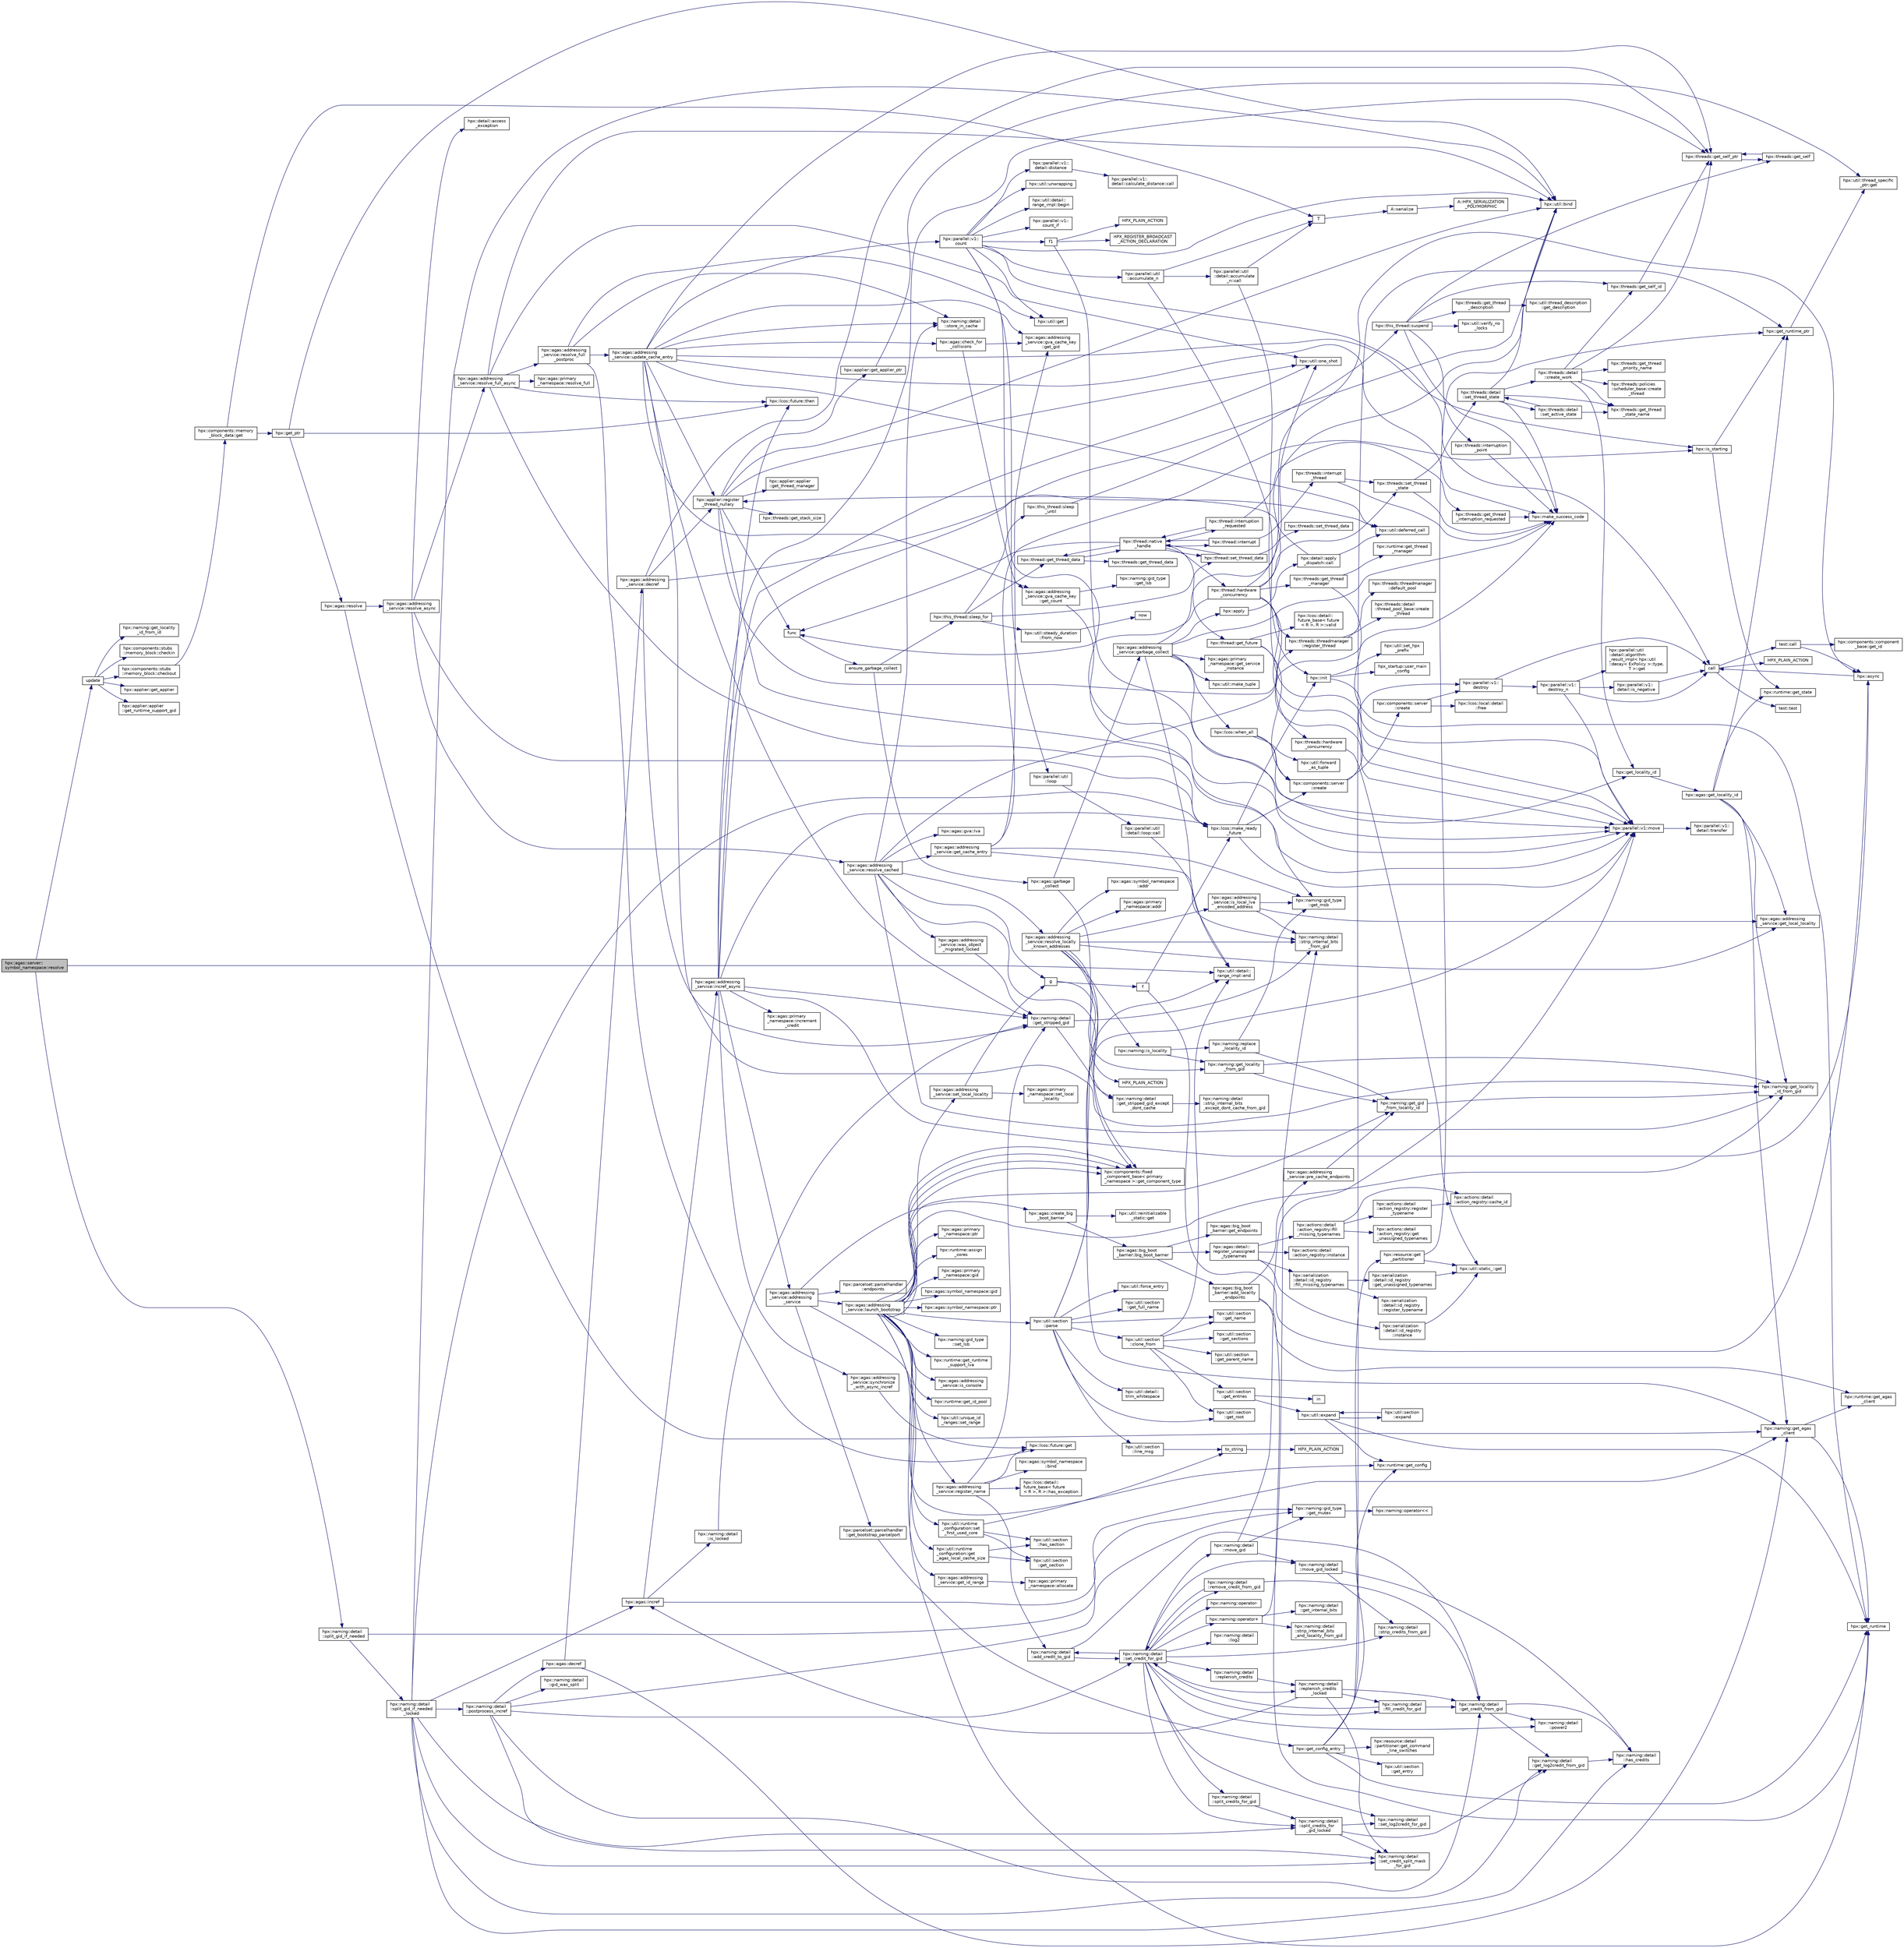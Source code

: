 digraph "hpx::agas::server::symbol_namespace::resolve"
{
  edge [fontname="Helvetica",fontsize="10",labelfontname="Helvetica",labelfontsize="10"];
  node [fontname="Helvetica",fontsize="10",shape=record];
  rankdir="LR";
  Node1006 [label="hpx::agas::server::\lsymbol_namespace::resolve",height=0.2,width=0.4,color="black", fillcolor="grey75", style="filled", fontcolor="black"];
  Node1006 -> Node1007 [color="midnightblue",fontsize="10",style="solid",fontname="Helvetica"];
  Node1007 [label="update",height=0.2,width=0.4,color="black", fillcolor="white", style="filled",URL="$d7/d8b/non__atomic__rma_8cpp.html#a1f6c9aa3449cfad360e892c9c0bb7773"];
  Node1007 -> Node1008 [color="midnightblue",fontsize="10",style="solid",fontname="Helvetica"];
  Node1008 [label="hpx::components::stubs\l::memory_block::checkout",height=0.2,width=0.4,color="black", fillcolor="white", style="filled",URL="$d2/d46/structhpx_1_1components_1_1stubs_1_1memory__block.html#a37128bbb38e0ee31010f3d06d6de4e66"];
  Node1008 -> Node1009 [color="midnightblue",fontsize="10",style="solid",fontname="Helvetica"];
  Node1009 [label="hpx::components::memory\l_block_data::get",height=0.2,width=0.4,color="black", fillcolor="white", style="filled",URL="$d5/d76/classhpx_1_1components_1_1memory__block__data.html#a97ce2f01b730d8d90d329c1642fc0b28"];
  Node1009 -> Node1010 [color="midnightblue",fontsize="10",style="solid",fontname="Helvetica"];
  Node1010 [label="T",height=0.2,width=0.4,color="black", fillcolor="white", style="filled",URL="$db/d33/polymorphic__semiintrusive__template_8cpp.html#ad187658f9cb91c1312b39ae7e896f1ea"];
  Node1010 -> Node1011 [color="midnightblue",fontsize="10",style="solid",fontname="Helvetica"];
  Node1011 [label="A::serialize",height=0.2,width=0.4,color="black", fillcolor="white", style="filled",URL="$d7/da0/struct_a.html#a5f5c287cf471e274ed9dda0da1592212"];
  Node1011 -> Node1012 [color="midnightblue",fontsize="10",style="solid",fontname="Helvetica"];
  Node1012 [label="A::HPX_SERIALIZATION\l_POLYMORPHIC",height=0.2,width=0.4,color="black", fillcolor="white", style="filled",URL="$d7/da0/struct_a.html#ada978cc156cebbafddb1f3aa4c01918c"];
  Node1009 -> Node1013 [color="midnightblue",fontsize="10",style="solid",fontname="Helvetica"];
  Node1013 [label="hpx::get_ptr",height=0.2,width=0.4,color="black", fillcolor="white", style="filled",URL="$d8/d83/namespacehpx.html#aeb814737de830a2e8e340ca052d5ebfa",tooltip="Returns a future referring to the pointer to the underlying memory of a component. "];
  Node1013 -> Node1014 [color="midnightblue",fontsize="10",style="solid",fontname="Helvetica"];
  Node1014 [label="hpx::agas::resolve",height=0.2,width=0.4,color="black", fillcolor="white", style="filled",URL="$dc/d54/namespacehpx_1_1agas.html#aa3252ce39fbc229439bb0d85875b01fb"];
  Node1014 -> Node1015 [color="midnightblue",fontsize="10",style="solid",fontname="Helvetica"];
  Node1015 [label="hpx::naming::get_agas\l_client",height=0.2,width=0.4,color="black", fillcolor="white", style="filled",URL="$d4/dc9/namespacehpx_1_1naming.html#a0408fffd5d34b620712a801b0ae3b032"];
  Node1015 -> Node1016 [color="midnightblue",fontsize="10",style="solid",fontname="Helvetica"];
  Node1016 [label="hpx::get_runtime",height=0.2,width=0.4,color="black", fillcolor="white", style="filled",URL="$d8/d83/namespacehpx.html#aef902cc6c7dd3b9fbadf34d1e850a070"];
  Node1015 -> Node1017 [color="midnightblue",fontsize="10",style="solid",fontname="Helvetica"];
  Node1017 [label="hpx::runtime::get_agas\l_client",height=0.2,width=0.4,color="black", fillcolor="white", style="filled",URL="$d0/d7b/classhpx_1_1runtime.html#aeb5dddd30d6b9861669af8ad44d1a96a"];
  Node1014 -> Node1018 [color="midnightblue",fontsize="10",style="solid",fontname="Helvetica"];
  Node1018 [label="hpx::agas::addressing\l_service::resolve_async",height=0.2,width=0.4,color="black", fillcolor="white", style="filled",URL="$db/d58/structhpx_1_1agas_1_1addressing__service.html#a3344990e7d5c255f51bf89a8fb2828eb"];
  Node1018 -> Node1019 [color="midnightblue",fontsize="10",style="solid",fontname="Helvetica"];
  Node1019 [label="hpx::lcos::make_ready\l_future",height=0.2,width=0.4,color="black", fillcolor="white", style="filled",URL="$d2/dc9/namespacehpx_1_1lcos.html#a42997564ddfde91d475b8a2cea8f53e4"];
  Node1019 -> Node1020 [color="midnightblue",fontsize="10",style="solid",fontname="Helvetica"];
  Node1020 [label="hpx::init",height=0.2,width=0.4,color="black", fillcolor="white", style="filled",URL="$d8/d83/namespacehpx.html#a3c694ea960b47c56b33351ba16e3d76b",tooltip="Main entry point for launching the HPX runtime system. "];
  Node1020 -> Node1021 [color="midnightblue",fontsize="10",style="solid",fontname="Helvetica"];
  Node1021 [label="hpx::util::set_hpx\l_prefix",height=0.2,width=0.4,color="black", fillcolor="white", style="filled",URL="$df/dad/namespacehpx_1_1util.html#ae40a23c1ba0a48d9304dcf717a95793e"];
  Node1020 -> Node1022 [color="midnightblue",fontsize="10",style="solid",fontname="Helvetica"];
  Node1022 [label="hpx_startup::user_main\l_config",height=0.2,width=0.4,color="black", fillcolor="white", style="filled",URL="$d3/dd2/namespacehpx__startup.html#aaac571d88bd3912a4225a23eb3261637"];
  Node1020 -> Node1023 [color="midnightblue",fontsize="10",style="solid",fontname="Helvetica"];
  Node1023 [label="hpx::parallel::v1::move",height=0.2,width=0.4,color="black", fillcolor="white", style="filled",URL="$db/db9/namespacehpx_1_1parallel_1_1v1.html#aa7c4ede081ce786c9d1eb1adff495cfc"];
  Node1023 -> Node1024 [color="midnightblue",fontsize="10",style="solid",fontname="Helvetica"];
  Node1024 [label="hpx::parallel::v1::\ldetail::transfer",height=0.2,width=0.4,color="black", fillcolor="white", style="filled",URL="$d2/ddd/namespacehpx_1_1parallel_1_1v1_1_1detail.html#ab1b56a05e1885ca7cc7ffa1804dd2f3c"];
  Node1019 -> Node1025 [color="midnightblue",fontsize="10",style="solid",fontname="Helvetica"];
  Node1025 [label="hpx::components::server\l::create",height=0.2,width=0.4,color="black", fillcolor="white", style="filled",URL="$d2/da2/namespacehpx_1_1components_1_1server.html#ac776c89f3d68ceb910e8cee9fa937ab4",tooltip="Create arrays of components using their default constructor. "];
  Node1025 -> Node1026 [color="midnightblue",fontsize="10",style="solid",fontname="Helvetica"];
  Node1026 [label="hpx::components::server\l::create",height=0.2,width=0.4,color="black", fillcolor="white", style="filled",URL="$d2/da2/namespacehpx_1_1components_1_1server.html#a77d26de181c97b444565e230577981bd"];
  Node1026 -> Node1027 [color="midnightblue",fontsize="10",style="solid",fontname="Helvetica"];
  Node1027 [label="hpx::lcos::local::detail\l::free",height=0.2,width=0.4,color="black", fillcolor="white", style="filled",URL="$d4/dcb/namespacehpx_1_1lcos_1_1local_1_1detail.html#a55a940f019734e9bb045dc123cd80e48"];
  Node1026 -> Node1028 [color="midnightblue",fontsize="10",style="solid",fontname="Helvetica"];
  Node1028 [label="hpx::parallel::v1::\ldestroy",height=0.2,width=0.4,color="black", fillcolor="white", style="filled",URL="$db/db9/namespacehpx_1_1parallel_1_1v1.html#acf303558375048e8a7cc9a2c2e09477f"];
  Node1028 -> Node1029 [color="midnightblue",fontsize="10",style="solid",fontname="Helvetica"];
  Node1029 [label="call",height=0.2,width=0.4,color="black", fillcolor="white", style="filled",URL="$d2/d67/promise__1620_8cpp.html#a58357f0b82bc761e1d0b9091ed563a70"];
  Node1029 -> Node1030 [color="midnightblue",fontsize="10",style="solid",fontname="Helvetica"];
  Node1030 [label="test::test",height=0.2,width=0.4,color="black", fillcolor="white", style="filled",URL="$d8/d89/structtest.html#ab42d5ece712d716b04cb3f686f297a26"];
  Node1029 -> Node1031 [color="midnightblue",fontsize="10",style="solid",fontname="Helvetica"];
  Node1031 [label="HPX_PLAIN_ACTION",height=0.2,width=0.4,color="black", fillcolor="white", style="filled",URL="$d2/d67/promise__1620_8cpp.html#ab96aab827a4b1fcaf66cfe0ba83fef23"];
  Node1029 -> Node1032 [color="midnightblue",fontsize="10",style="solid",fontname="Helvetica"];
  Node1032 [label="test::call",height=0.2,width=0.4,color="black", fillcolor="white", style="filled",URL="$d8/d89/structtest.html#aeb29e7ed6518b9426ccf1344c52620ae"];
  Node1032 -> Node1033 [color="midnightblue",fontsize="10",style="solid",fontname="Helvetica"];
  Node1033 [label="hpx::async",height=0.2,width=0.4,color="black", fillcolor="white", style="filled",URL="$d8/d83/namespacehpx.html#acb7d8e37b73b823956ce144f9a57eaa4"];
  Node1033 -> Node1029 [color="midnightblue",fontsize="10",style="solid",fontname="Helvetica"];
  Node1032 -> Node1034 [color="midnightblue",fontsize="10",style="solid",fontname="Helvetica"];
  Node1034 [label="hpx::components::component\l_base::get_id",height=0.2,width=0.4,color="black", fillcolor="white", style="filled",URL="$d2/de6/classhpx_1_1components_1_1component__base.html#a4c8fd93514039bdf01c48d66d82b19cd"];
  Node1028 -> Node1035 [color="midnightblue",fontsize="10",style="solid",fontname="Helvetica"];
  Node1035 [label="hpx::parallel::v1::\ldestroy_n",height=0.2,width=0.4,color="black", fillcolor="white", style="filled",URL="$db/db9/namespacehpx_1_1parallel_1_1v1.html#a71d0691132a300690163f5636bcd5bd3"];
  Node1035 -> Node1036 [color="midnightblue",fontsize="10",style="solid",fontname="Helvetica"];
  Node1036 [label="hpx::parallel::v1::\ldetail::is_negative",height=0.2,width=0.4,color="black", fillcolor="white", style="filled",URL="$d2/ddd/namespacehpx_1_1parallel_1_1v1_1_1detail.html#adf2e40fc4b20ad0fd442ee3118a4d527"];
  Node1036 -> Node1029 [color="midnightblue",fontsize="10",style="solid",fontname="Helvetica"];
  Node1035 -> Node1037 [color="midnightblue",fontsize="10",style="solid",fontname="Helvetica"];
  Node1037 [label="hpx::parallel::util\l::detail::algorithm\l_result_impl\< hpx::util\l::decay\< ExPolicy \>::type,\l T \>::get",height=0.2,width=0.4,color="black", fillcolor="white", style="filled",URL="$d2/d42/structhpx_1_1parallel_1_1util_1_1detail_1_1algorithm__result__impl.html#ab5b051e8ec74eff5e0e62fd63f5d377e"];
  Node1035 -> Node1023 [color="midnightblue",fontsize="10",style="solid",fontname="Helvetica"];
  Node1035 -> Node1029 [color="midnightblue",fontsize="10",style="solid",fontname="Helvetica"];
  Node1025 -> Node1028 [color="midnightblue",fontsize="10",style="solid",fontname="Helvetica"];
  Node1019 -> Node1023 [color="midnightblue",fontsize="10",style="solid",fontname="Helvetica"];
  Node1018 -> Node1038 [color="midnightblue",fontsize="10",style="solid",fontname="Helvetica"];
  Node1038 [label="hpx::agas::addressing\l_service::resolve_cached",height=0.2,width=0.4,color="black", fillcolor="white", style="filled",URL="$db/d58/structhpx_1_1agas_1_1addressing__service.html#a187ac62b4a4b7c1b98b75979357f07a9"];
  Node1038 -> Node1039 [color="midnightblue",fontsize="10",style="solid",fontname="Helvetica"];
  Node1039 [label="hpx::naming::detail\l::get_stripped_gid_except\l_dont_cache",height=0.2,width=0.4,color="black", fillcolor="white", style="filled",URL="$d5/d18/namespacehpx_1_1naming_1_1detail.html#a1ab848588112d0f7fac377a15692c9cc"];
  Node1039 -> Node1040 [color="midnightblue",fontsize="10",style="solid",fontname="Helvetica"];
  Node1040 [label="hpx::naming::detail\l::strip_internal_bits\l_except_dont_cache_from_gid",height=0.2,width=0.4,color="black", fillcolor="white", style="filled",URL="$d5/d18/namespacehpx_1_1naming_1_1detail.html#aabeb51a92376c6bfb9cf31bf9ff0c4cc"];
  Node1038 -> Node1041 [color="midnightblue",fontsize="10",style="solid",fontname="Helvetica"];
  Node1041 [label="hpx::agas::addressing\l_service::resolve_locally\l_known_addresses",height=0.2,width=0.4,color="black", fillcolor="white", style="filled",URL="$db/d58/structhpx_1_1agas_1_1addressing__service.html#afb44b2c86524b47d1431d9d66524075c"];
  Node1041 -> Node1042 [color="midnightblue",fontsize="10",style="solid",fontname="Helvetica"];
  Node1042 [label="hpx::naming::detail\l::strip_internal_bits\l_from_gid",height=0.2,width=0.4,color="black", fillcolor="white", style="filled",URL="$d5/d18/namespacehpx_1_1naming_1_1detail.html#a95cca4d4bc82a9da3e804b225b03dfaf"];
  Node1041 -> Node1043 [color="midnightblue",fontsize="10",style="solid",fontname="Helvetica"];
  Node1043 [label="hpx::agas::addressing\l_service::is_local_lva\l_encoded_address",height=0.2,width=0.4,color="black", fillcolor="white", style="filled",URL="$db/d58/structhpx_1_1agas_1_1addressing__service.html#af9469c8740aeb898ce6937e2d0e57095"];
  Node1043 -> Node1042 [color="midnightblue",fontsize="10",style="solid",fontname="Helvetica"];
  Node1043 -> Node1044 [color="midnightblue",fontsize="10",style="solid",fontname="Helvetica"];
  Node1044 [label="hpx::agas::addressing\l_service::get_local_locality",height=0.2,width=0.4,color="black", fillcolor="white", style="filled",URL="$db/d58/structhpx_1_1agas_1_1addressing__service.html#ab52c19a37c2a7a006c6c15f90ad0539c"];
  Node1043 -> Node1045 [color="midnightblue",fontsize="10",style="solid",fontname="Helvetica"];
  Node1045 [label="hpx::naming::gid_type\l::get_msb",height=0.2,width=0.4,color="black", fillcolor="white", style="filled",URL="$d3/d67/structhpx_1_1naming_1_1gid__type.html#a31d0fb49a563fb184fecaabdced4dcd9"];
  Node1041 -> Node1044 [color="midnightblue",fontsize="10",style="solid",fontname="Helvetica"];
  Node1041 -> Node1046 [color="midnightblue",fontsize="10",style="solid",fontname="Helvetica"];
  Node1046 [label="hpx::naming::is_locality",height=0.2,width=0.4,color="black", fillcolor="white", style="filled",URL="$d4/dc9/namespacehpx_1_1naming.html#a960045d29982b0fda774809643cf2be8"];
  Node1046 -> Node1047 [color="midnightblue",fontsize="10",style="solid",fontname="Helvetica"];
  Node1047 [label="hpx::naming::get_locality\l_from_gid",height=0.2,width=0.4,color="black", fillcolor="white", style="filled",URL="$d4/dc9/namespacehpx_1_1naming.html#a0b1c0ab6510a7a869fa4e3c7717748e5"];
  Node1047 -> Node1048 [color="midnightblue",fontsize="10",style="solid",fontname="Helvetica"];
  Node1048 [label="hpx::naming::get_gid\l_from_locality_id",height=0.2,width=0.4,color="black", fillcolor="white", style="filled",URL="$d4/dc9/namespacehpx_1_1naming.html#ae50a3ecdb5854b6a25a556ebc9830541"];
  Node1048 -> Node1049 [color="midnightblue",fontsize="10",style="solid",fontname="Helvetica"];
  Node1049 [label="hpx::naming::get_locality\l_id_from_gid",height=0.2,width=0.4,color="black", fillcolor="white", style="filled",URL="$d4/dc9/namespacehpx_1_1naming.html#a7fd43037784560bd04fda9b49e33529f"];
  Node1047 -> Node1049 [color="midnightblue",fontsize="10",style="solid",fontname="Helvetica"];
  Node1046 -> Node1050 [color="midnightblue",fontsize="10",style="solid",fontname="Helvetica"];
  Node1050 [label="hpx::naming::replace\l_locality_id",height=0.2,width=0.4,color="black", fillcolor="white", style="filled",URL="$d4/dc9/namespacehpx_1_1naming.html#a27ed9275dccbd5fb677b350f040c21b4"];
  Node1050 -> Node1048 [color="midnightblue",fontsize="10",style="solid",fontname="Helvetica"];
  Node1050 -> Node1045 [color="midnightblue",fontsize="10",style="solid",fontname="Helvetica"];
  Node1041 -> Node1047 [color="midnightblue",fontsize="10",style="solid",fontname="Helvetica"];
  Node1041 -> Node1051 [color="midnightblue",fontsize="10",style="solid",fontname="Helvetica"];
  Node1051 [label="hpx::agas::primary\l_namespace::addr",height=0.2,width=0.4,color="black", fillcolor="white", style="filled",URL="$d1/d43/structhpx_1_1agas_1_1primary__namespace.html#ab71d11675989acee54e82f6d1956a77c"];
  Node1041 -> Node1052 [color="midnightblue",fontsize="10",style="solid",fontname="Helvetica"];
  Node1052 [label="hpx::components::fixed\l_component_base\< primary\l_namespace \>::get_component_type",height=0.2,width=0.4,color="black", fillcolor="white", style="filled",URL="$df/dfd/classhpx_1_1components_1_1fixed__component__base.html#aa87dbc5aad4f2ee3f9b8f62c6981a8c2"];
  Node1041 -> Node1053 [color="midnightblue",fontsize="10",style="solid",fontname="Helvetica"];
  Node1053 [label="hpx::agas::symbol_namespace\l::addr",height=0.2,width=0.4,color="black", fillcolor="white", style="filled",URL="$dd/d5e/structhpx_1_1agas_1_1symbol__namespace.html#a2527957c5b5ce9c4842294c8a95d00b4"];
  Node1041 -> Node1052 [color="midnightblue",fontsize="10",style="solid",fontname="Helvetica"];
  Node1038 -> Node1054 [color="midnightblue",fontsize="10",style="solid",fontname="Helvetica"];
  Node1054 [label="hpx::make_success_code",height=0.2,width=0.4,color="black", fillcolor="white", style="filled",URL="$d8/d83/namespacehpx.html#a0e8512a8f49e2a6c8185061181419d8f",tooltip="Returns error_code(hpx::success, \"success\", mode). "];
  Node1038 -> Node1055 [color="midnightblue",fontsize="10",style="solid",fontname="Helvetica"];
  Node1055 [label="hpx::naming::detail\l::store_in_cache",height=0.2,width=0.4,color="black", fillcolor="white", style="filled",URL="$d5/d18/namespacehpx_1_1naming_1_1detail.html#a58e1ddcbd72ed4042377e11f32abf3fa"];
  Node1038 -> Node1049 [color="midnightblue",fontsize="10",style="solid",fontname="Helvetica"];
  Node1038 -> Node1056 [color="midnightblue",fontsize="10",style="solid",fontname="Helvetica"];
  Node1056 [label="hpx::agas::addressing\l_service::was_object\l_migrated_locked",height=0.2,width=0.4,color="black", fillcolor="white", style="filled",URL="$db/d58/structhpx_1_1agas_1_1addressing__service.html#aade8c179c3866b1212fe6439b586ace1",tooltip="Maintain list of migrated objects. "];
  Node1056 -> Node1057 [color="midnightblue",fontsize="10",style="solid",fontname="Helvetica"];
  Node1057 [label="hpx::naming::detail\l::get_stripped_gid",height=0.2,width=0.4,color="black", fillcolor="white", style="filled",URL="$d5/d18/namespacehpx_1_1naming_1_1detail.html#ad3a849cb7ebd5dccf9aefadccc21dd89"];
  Node1057 -> Node1042 [color="midnightblue",fontsize="10",style="solid",fontname="Helvetica"];
  Node1057 -> Node1039 [color="midnightblue",fontsize="10",style="solid",fontname="Helvetica"];
  Node1038 -> Node1058 [color="midnightblue",fontsize="10",style="solid",fontname="Helvetica"];
  Node1058 [label="g",height=0.2,width=0.4,color="black", fillcolor="white", style="filled",URL="$da/d17/cxx11__noexcept_8cpp.html#a96f5ebe659f57f5faa7343c54f8ea39a"];
  Node1058 -> Node1059 [color="midnightblue",fontsize="10",style="solid",fontname="Helvetica"];
  Node1059 [label="f",height=0.2,width=0.4,color="black", fillcolor="white", style="filled",URL="$d4/d13/async__unwrap__1037_8cpp.html#a02a6b0b4f77af9f69a841dc8262b0cd0"];
  Node1059 -> Node1033 [color="midnightblue",fontsize="10",style="solid",fontname="Helvetica"];
  Node1059 -> Node1019 [color="midnightblue",fontsize="10",style="solid",fontname="Helvetica"];
  Node1058 -> Node1060 [color="midnightblue",fontsize="10",style="solid",fontname="Helvetica"];
  Node1060 [label="HPX_PLAIN_ACTION",height=0.2,width=0.4,color="black", fillcolor="white", style="filled",URL="$d4/d13/async__unwrap__1037_8cpp.html#ab5991a65409f0229f564e4935bd7b979"];
  Node1038 -> Node1061 [color="midnightblue",fontsize="10",style="solid",fontname="Helvetica"];
  Node1061 [label="hpx::agas::addressing\l_service::get_cache_entry",height=0.2,width=0.4,color="black", fillcolor="white", style="filled",URL="$db/d58/structhpx_1_1agas_1_1addressing__service.html#aa49e358ece0734e36829a90603b51c63"];
  Node1061 -> Node1062 [color="midnightblue",fontsize="10",style="solid",fontname="Helvetica"];
  Node1062 [label="hpx::is_starting",height=0.2,width=0.4,color="black", fillcolor="white", style="filled",URL="$d8/d83/namespacehpx.html#ab3ff61647293cfe9b7c3060fee8445a5",tooltip="Test whether the runtime system is currently being started. "];
  Node1062 -> Node1063 [color="midnightblue",fontsize="10",style="solid",fontname="Helvetica"];
  Node1063 [label="hpx::get_runtime_ptr",height=0.2,width=0.4,color="black", fillcolor="white", style="filled",URL="$d8/d83/namespacehpx.html#af29daf2bb3e01b4d6495a1742b6cce64"];
  Node1063 -> Node1064 [color="midnightblue",fontsize="10",style="solid",fontname="Helvetica"];
  Node1064 [label="hpx::util::thread_specific\l_ptr::get",height=0.2,width=0.4,color="black", fillcolor="white", style="filled",URL="$d4/d4c/structhpx_1_1util_1_1thread__specific__ptr.html#a3b27d8520710478aa41d1f74206bdba9"];
  Node1062 -> Node1065 [color="midnightblue",fontsize="10",style="solid",fontname="Helvetica"];
  Node1065 [label="hpx::runtime::get_state",height=0.2,width=0.4,color="black", fillcolor="white", style="filled",URL="$d0/d7b/classhpx_1_1runtime.html#ab405f80e060dac95d624520f38b0524c"];
  Node1061 -> Node1042 [color="midnightblue",fontsize="10",style="solid",fontname="Helvetica"];
  Node1061 -> Node1045 [color="midnightblue",fontsize="10",style="solid",fontname="Helvetica"];
  Node1061 -> Node1066 [color="midnightblue",fontsize="10",style="solid",fontname="Helvetica"];
  Node1066 [label="hpx::agas::addressing\l_service::gva_cache_key\l::get_gid",height=0.2,width=0.4,color="black", fillcolor="white", style="filled",URL="$d0/d9c/structhpx_1_1agas_1_1addressing__service_1_1gva__cache__key.html#a708ed959cf225ceef95f3328a99e29ff"];
  Node1038 -> Node1067 [color="midnightblue",fontsize="10",style="solid",fontname="Helvetica"];
  Node1067 [label="hpx::agas::gva::lva",height=0.2,width=0.4,color="black", fillcolor="white", style="filled",URL="$dc/d8a/structhpx_1_1agas_1_1gva.html#aea2401483cd9320a0a8ca504e79e076b"];
  Node1018 -> Node1068 [color="midnightblue",fontsize="10",style="solid",fontname="Helvetica"];
  Node1068 [label="hpx::detail::access\l_exception",height=0.2,width=0.4,color="black", fillcolor="white", style="filled",URL="$d5/dbe/namespacehpx_1_1detail.html#ad5b3b2c9c75cdd2d75f4473c03230643"];
  Node1018 -> Node1069 [color="midnightblue",fontsize="10",style="solid",fontname="Helvetica"];
  Node1069 [label="hpx::agas::addressing\l_service::resolve_full_async",height=0.2,width=0.4,color="black", fillcolor="white", style="filled",URL="$db/d58/structhpx_1_1agas_1_1addressing__service.html#af678e6288e0f302b9c96b813a8e660ef"];
  Node1069 -> Node1019 [color="midnightblue",fontsize="10",style="solid",fontname="Helvetica"];
  Node1069 -> Node1070 [color="midnightblue",fontsize="10",style="solid",fontname="Helvetica"];
  Node1070 [label="hpx::agas::primary\l_namespace::resolve_full",height=0.2,width=0.4,color="black", fillcolor="white", style="filled",URL="$d1/d43/structhpx_1_1agas_1_1primary__namespace.html#ae7bd476e130fc743397d0d18bb161f74"];
  Node1069 -> Node1071 [color="midnightblue",fontsize="10",style="solid",fontname="Helvetica"];
  Node1071 [label="hpx::lcos::future::then",height=0.2,width=0.4,color="black", fillcolor="white", style="filled",URL="$d0/d33/classhpx_1_1lcos_1_1future.html#a17045dee172c36e208b2cbd400fa8797"];
  Node1069 -> Node1072 [color="midnightblue",fontsize="10",style="solid",fontname="Helvetica"];
  Node1072 [label="hpx::util::bind",height=0.2,width=0.4,color="black", fillcolor="white", style="filled",URL="$df/dad/namespacehpx_1_1util.html#ad844caedf82a0173d6909d910c3e48c6"];
  Node1069 -> Node1073 [color="midnightblue",fontsize="10",style="solid",fontname="Helvetica"];
  Node1073 [label="hpx::util::one_shot",height=0.2,width=0.4,color="black", fillcolor="white", style="filled",URL="$df/dad/namespacehpx_1_1util.html#a273e61be42a72415291e0ec0a4f28c7a"];
  Node1069 -> Node1074 [color="midnightblue",fontsize="10",style="solid",fontname="Helvetica"];
  Node1074 [label="hpx::agas::addressing\l_service::resolve_full\l_postproc",height=0.2,width=0.4,color="black", fillcolor="white", style="filled",URL="$db/d58/structhpx_1_1agas_1_1addressing__service.html#a9adf9683a9e200a15224e7c04f8d6339"];
  Node1074 -> Node1075 [color="midnightblue",fontsize="10",style="solid",fontname="Helvetica"];
  Node1075 [label="hpx::util::get",height=0.2,width=0.4,color="black", fillcolor="white", style="filled",URL="$df/dad/namespacehpx_1_1util.html#a5cbd3c41f03f4d4acaedaa4777e3cc02"];
  Node1074 -> Node1076 [color="midnightblue",fontsize="10",style="solid",fontname="Helvetica"];
  Node1076 [label="hpx::lcos::future::get",height=0.2,width=0.4,color="black", fillcolor="white", style="filled",URL="$d0/d33/classhpx_1_1lcos_1_1future.html#a8c28269486d5620ac48af349f17bb41c"];
  Node1074 -> Node1055 [color="midnightblue",fontsize="10",style="solid",fontname="Helvetica"];
  Node1074 -> Node1077 [color="midnightblue",fontsize="10",style="solid",fontname="Helvetica"];
  Node1077 [label="hpx::agas::addressing\l_service::update_cache_entry",height=0.2,width=0.4,color="black", fillcolor="white", style="filled",URL="$db/d58/structhpx_1_1agas_1_1addressing__service.html#ab49f7530592fc5c804c94720b8ffd61d"];
  Node1077 -> Node1054 [color="midnightblue",fontsize="10",style="solid",fontname="Helvetica"];
  Node1077 -> Node1055 [color="midnightblue",fontsize="10",style="solid",fontname="Helvetica"];
  Node1077 -> Node1057 [color="midnightblue",fontsize="10",style="solid",fontname="Helvetica"];
  Node1077 -> Node1049 [color="midnightblue",fontsize="10",style="solid",fontname="Helvetica"];
  Node1077 -> Node1078 [color="midnightblue",fontsize="10",style="solid",fontname="Helvetica"];
  Node1078 [label="hpx::threads::get_self_ptr",height=0.2,width=0.4,color="black", fillcolor="white", style="filled",URL="$d7/d28/namespacehpx_1_1threads.html#a22877ae347ad884cde3a51397dad6c53"];
  Node1078 -> Node1079 [color="midnightblue",fontsize="10",style="solid",fontname="Helvetica"];
  Node1079 [label="hpx::threads::get_self",height=0.2,width=0.4,color="black", fillcolor="white", style="filled",URL="$d7/d28/namespacehpx_1_1threads.html#a07daf4d6d29233f20d66d41ab7b5b8e8"];
  Node1079 -> Node1078 [color="midnightblue",fontsize="10",style="solid",fontname="Helvetica"];
  Node1077 -> Node1062 [color="midnightblue",fontsize="10",style="solid",fontname="Helvetica"];
  Node1077 -> Node1080 [color="midnightblue",fontsize="10",style="solid",fontname="Helvetica"];
  Node1080 [label="hpx::applier::register\l_thread_nullary",height=0.2,width=0.4,color="black", fillcolor="white", style="filled",URL="$d8/dcb/namespacehpx_1_1applier.html#a401cd1145927e58d74d1eb52aaccd936"];
  Node1080 -> Node1081 [color="midnightblue",fontsize="10",style="solid",fontname="Helvetica"];
  Node1081 [label="hpx::applier::get_applier_ptr",height=0.2,width=0.4,color="black", fillcolor="white", style="filled",URL="$d8/dcb/namespacehpx_1_1applier.html#a617483cf2b77ad3a0aa428ade7b35299"];
  Node1081 -> Node1064 [color="midnightblue",fontsize="10",style="solid",fontname="Helvetica"];
  Node1080 -> Node1082 [color="midnightblue",fontsize="10",style="solid",fontname="Helvetica"];
  Node1082 [label="func",height=0.2,width=0.4,color="black", fillcolor="white", style="filled",URL="$d8/dfd/id__type__ref__counting__1032_8cpp.html#ab811b86ea5107ffb3351fcaa29d2c652"];
  Node1082 -> Node1083 [color="midnightblue",fontsize="10",style="solid",fontname="Helvetica"];
  Node1083 [label="ensure_garbage_collect",height=0.2,width=0.4,color="black", fillcolor="white", style="filled",URL="$d8/dfd/id__type__ref__counting__1032_8cpp.html#a5264b94bf7c262ac0e521fb290d476d5"];
  Node1083 -> Node1084 [color="midnightblue",fontsize="10",style="solid",fontname="Helvetica"];
  Node1084 [label="hpx::this_thread::sleep_for",height=0.2,width=0.4,color="black", fillcolor="white", style="filled",URL="$d9/d52/namespacehpx_1_1this__thread.html#afc042a5a5fa52eef2d1d177a343435cf"];
  Node1084 -> Node1085 [color="midnightblue",fontsize="10",style="solid",fontname="Helvetica"];
  Node1085 [label="hpx::this_thread::sleep\l_until",height=0.2,width=0.4,color="black", fillcolor="white", style="filled",URL="$d9/d52/namespacehpx_1_1this__thread.html#ae12a853980115b23ff0ab8ca06622658"];
  Node1085 -> Node1086 [color="midnightblue",fontsize="10",style="solid",fontname="Helvetica"];
  Node1086 [label="hpx::this_thread::suspend",height=0.2,width=0.4,color="black", fillcolor="white", style="filled",URL="$d9/d52/namespacehpx_1_1this__thread.html#aca220026fb3014c0881d129fe31c0073"];
  Node1086 -> Node1079 [color="midnightblue",fontsize="10",style="solid",fontname="Helvetica"];
  Node1086 -> Node1087 [color="midnightblue",fontsize="10",style="solid",fontname="Helvetica"];
  Node1087 [label="hpx::threads::get_self_id",height=0.2,width=0.4,color="black", fillcolor="white", style="filled",URL="$d7/d28/namespacehpx_1_1threads.html#afafe0f900b9fac3d4ed3c747625c1cfe"];
  Node1087 -> Node1078 [color="midnightblue",fontsize="10",style="solid",fontname="Helvetica"];
  Node1086 -> Node1088 [color="midnightblue",fontsize="10",style="solid",fontname="Helvetica"];
  Node1088 [label="hpx::threads::interruption\l_point",height=0.2,width=0.4,color="black", fillcolor="white", style="filled",URL="$d7/d28/namespacehpx_1_1threads.html#ada6ec56a12b050707311d8c628089059"];
  Node1088 -> Node1054 [color="midnightblue",fontsize="10",style="solid",fontname="Helvetica"];
  Node1086 -> Node1089 [color="midnightblue",fontsize="10",style="solid",fontname="Helvetica"];
  Node1089 [label="hpx::util::verify_no\l_locks",height=0.2,width=0.4,color="black", fillcolor="white", style="filled",URL="$df/dad/namespacehpx_1_1util.html#ae0e1837ee6f09b79b26c2e788d2e9fc9"];
  Node1086 -> Node1090 [color="midnightblue",fontsize="10",style="solid",fontname="Helvetica"];
  Node1090 [label="hpx::threads::get_thread\l_description",height=0.2,width=0.4,color="black", fillcolor="white", style="filled",URL="$d7/d28/namespacehpx_1_1threads.html#a42fc18a7a680f4e8bc633a4b4c956701"];
  Node1090 -> Node1091 [color="midnightblue",fontsize="10",style="solid",fontname="Helvetica"];
  Node1091 [label="hpx::util::thread_description\l::get_description",height=0.2,width=0.4,color="black", fillcolor="white", style="filled",URL="$df/d9e/structhpx_1_1util_1_1thread__description.html#a8c834e14eca6eb228188022577f9f952"];
  Node1086 -> Node1054 [color="midnightblue",fontsize="10",style="solid",fontname="Helvetica"];
  Node1084 -> Node1092 [color="midnightblue",fontsize="10",style="solid",fontname="Helvetica"];
  Node1092 [label="hpx::util::steady_duration\l::from_now",height=0.2,width=0.4,color="black", fillcolor="white", style="filled",URL="$d9/d4f/classhpx_1_1util_1_1steady__duration.html#a0132206d767cd0f7395507b40111a153"];
  Node1092 -> Node1093 [color="midnightblue",fontsize="10",style="solid",fontname="Helvetica"];
  Node1093 [label="now",height=0.2,width=0.4,color="black", fillcolor="white", style="filled",URL="$de/db3/1d__stencil__1__omp_8cpp.html#a89e9667753dccfac455bd37a7a3a7b16"];
  Node1084 -> Node1094 [color="midnightblue",fontsize="10",style="solid",fontname="Helvetica"];
  Node1094 [label="hpx::thread::get_thread_data",height=0.2,width=0.4,color="black", fillcolor="white", style="filled",URL="$de/d9b/classhpx_1_1thread.html#a4535ef82cec3b953d2c941d20e3e3904"];
  Node1094 -> Node1095 [color="midnightblue",fontsize="10",style="solid",fontname="Helvetica"];
  Node1095 [label="hpx::threads::get_thread_data",height=0.2,width=0.4,color="black", fillcolor="white", style="filled",URL="$d7/d28/namespacehpx_1_1threads.html#a8737931ff6303807225f735b2b384ae4"];
  Node1094 -> Node1096 [color="midnightblue",fontsize="10",style="solid",fontname="Helvetica"];
  Node1096 [label="hpx::thread::native\l_handle",height=0.2,width=0.4,color="black", fillcolor="white", style="filled",URL="$de/d9b/classhpx_1_1thread.html#acf48190d264ab64c1c4ec99d0b421b5a"];
  Node1096 -> Node1097 [color="midnightblue",fontsize="10",style="solid",fontname="Helvetica"];
  Node1097 [label="hpx::thread::hardware\l_concurrency",height=0.2,width=0.4,color="black", fillcolor="white", style="filled",URL="$de/d9b/classhpx_1_1thread.html#a8e4fff210e02485ba493bc3a2a956c03"];
  Node1097 -> Node1098 [color="midnightblue",fontsize="10",style="solid",fontname="Helvetica"];
  Node1098 [label="hpx::threads::hardware\l_concurrency",height=0.2,width=0.4,color="black", fillcolor="white", style="filled",URL="$d7/d28/namespacehpx_1_1threads.html#aa8752a235478d2ad7b5ac467b63ab527"];
  Node1098 -> Node1099 [color="midnightblue",fontsize="10",style="solid",fontname="Helvetica"];
  Node1099 [label="hpx::util::static_::get",height=0.2,width=0.4,color="black", fillcolor="white", style="filled",URL="$d3/dbb/structhpx_1_1util_1_1static__.html#a2967c633948a3bf17a3b5405ef5a8318"];
  Node1097 -> Node1082 [color="midnightblue",fontsize="10",style="solid",fontname="Helvetica"];
  Node1097 -> Node1072 [color="midnightblue",fontsize="10",style="solid",fontname="Helvetica"];
  Node1097 -> Node1073 [color="midnightblue",fontsize="10",style="solid",fontname="Helvetica"];
  Node1097 -> Node1023 [color="midnightblue",fontsize="10",style="solid",fontname="Helvetica"];
  Node1097 -> Node1100 [color="midnightblue",fontsize="10",style="solid",fontname="Helvetica"];
  Node1100 [label="hpx::threads::get_thread\l_manager",height=0.2,width=0.4,color="black", fillcolor="white", style="filled",URL="$d7/d28/namespacehpx_1_1threads.html#a076973c3a53beadde7d967e22c4f6cce"];
  Node1100 -> Node1016 [color="midnightblue",fontsize="10",style="solid",fontname="Helvetica"];
  Node1100 -> Node1101 [color="midnightblue",fontsize="10",style="solid",fontname="Helvetica"];
  Node1101 [label="hpx::runtime::get_thread\l_manager",height=0.2,width=0.4,color="black", fillcolor="white", style="filled",URL="$d0/d7b/classhpx_1_1runtime.html#a865b12d57fcd44a8d3dda3e35414f563"];
  Node1097 -> Node1102 [color="midnightblue",fontsize="10",style="solid",fontname="Helvetica"];
  Node1102 [label="hpx::threads::threadmanager\l::register_thread",height=0.2,width=0.4,color="black", fillcolor="white", style="filled",URL="$d5/daa/classhpx_1_1threads_1_1threadmanager.html#a7f79c7578e08a60ca45eb276ce8133d8"];
  Node1102 -> Node1103 [color="midnightblue",fontsize="10",style="solid",fontname="Helvetica"];
  Node1103 [label="hpx::threads::threadmanager\l::default_pool",height=0.2,width=0.4,color="black", fillcolor="white", style="filled",URL="$d5/daa/classhpx_1_1threads_1_1threadmanager.html#a851f067d03b5dd1c5e6a9a6a841e05df"];
  Node1102 -> Node1104 [color="midnightblue",fontsize="10",style="solid",fontname="Helvetica"];
  Node1104 [label="hpx::threads::detail\l::thread_pool_base::create\l_thread",height=0.2,width=0.4,color="black", fillcolor="white", style="filled",URL="$de/dae/classhpx_1_1threads_1_1detail_1_1thread__pool__base.html#ad35d3779eef6f4528e62a26d71b34b34"];
  Node1097 -> Node1105 [color="midnightblue",fontsize="10",style="solid",fontname="Helvetica"];
  Node1105 [label="hpx::threads::set_thread\l_state",height=0.2,width=0.4,color="black", fillcolor="white", style="filled",URL="$d7/d28/namespacehpx_1_1threads.html#ac0690ad16ad778bcc79dcd727cc33025",tooltip="Set the thread state of the thread referenced by the thread_id id. "];
  Node1105 -> Node1054 [color="midnightblue",fontsize="10",style="solid",fontname="Helvetica"];
  Node1105 -> Node1106 [color="midnightblue",fontsize="10",style="solid",fontname="Helvetica"];
  Node1106 [label="hpx::threads::detail\l::set_thread_state",height=0.2,width=0.4,color="black", fillcolor="white", style="filled",URL="$d2/dd1/namespacehpx_1_1threads_1_1detail.html#af85ddc854c4a149bf1738eb1b111b9ab"];
  Node1106 -> Node1107 [color="midnightblue",fontsize="10",style="solid",fontname="Helvetica"];
  Node1107 [label="hpx::threads::get_thread\l_state_name",height=0.2,width=0.4,color="black", fillcolor="white", style="filled",URL="$d7/d28/namespacehpx_1_1threads.html#a26f91ea8d2195f165c033241c5cd11db"];
  Node1106 -> Node1054 [color="midnightblue",fontsize="10",style="solid",fontname="Helvetica"];
  Node1106 -> Node1072 [color="midnightblue",fontsize="10",style="solid",fontname="Helvetica"];
  Node1106 -> Node1108 [color="midnightblue",fontsize="10",style="solid",fontname="Helvetica"];
  Node1108 [label="hpx::threads::detail\l::set_active_state",height=0.2,width=0.4,color="black", fillcolor="white", style="filled",URL="$d2/dd1/namespacehpx_1_1threads_1_1detail.html#a45884a5bf04ad66a4f259231a3947e76"];
  Node1108 -> Node1107 [color="midnightblue",fontsize="10",style="solid",fontname="Helvetica"];
  Node1108 -> Node1106 [color="midnightblue",fontsize="10",style="solid",fontname="Helvetica"];
  Node1106 -> Node1109 [color="midnightblue",fontsize="10",style="solid",fontname="Helvetica"];
  Node1109 [label="hpx::threads::detail\l::create_work",height=0.2,width=0.4,color="black", fillcolor="white", style="filled",URL="$d2/dd1/namespacehpx_1_1threads_1_1detail.html#ae22384a3c1b1a1940032fad068fb54b1"];
  Node1109 -> Node1107 [color="midnightblue",fontsize="10",style="solid",fontname="Helvetica"];
  Node1109 -> Node1110 [color="midnightblue",fontsize="10",style="solid",fontname="Helvetica"];
  Node1110 [label="hpx::threads::get_thread\l_priority_name",height=0.2,width=0.4,color="black", fillcolor="white", style="filled",URL="$d7/d28/namespacehpx_1_1threads.html#a9c6b2fec0c1cf5b06ff83ce756ca6d42"];
  Node1109 -> Node1078 [color="midnightblue",fontsize="10",style="solid",fontname="Helvetica"];
  Node1109 -> Node1087 [color="midnightblue",fontsize="10",style="solid",fontname="Helvetica"];
  Node1109 -> Node1111 [color="midnightblue",fontsize="10",style="solid",fontname="Helvetica"];
  Node1111 [label="hpx::get_locality_id",height=0.2,width=0.4,color="black", fillcolor="white", style="filled",URL="$d8/d83/namespacehpx.html#a158d7c54a657bb364c1704033010697b",tooltip="Return the number of the locality this function is being called from. "];
  Node1111 -> Node1112 [color="midnightblue",fontsize="10",style="solid",fontname="Helvetica"];
  Node1112 [label="hpx::agas::get_locality_id",height=0.2,width=0.4,color="black", fillcolor="white", style="filled",URL="$dc/d54/namespacehpx_1_1agas.html#a491cc2ddecdf0f1a9129900caa6a4d3e"];
  Node1112 -> Node1063 [color="midnightblue",fontsize="10",style="solid",fontname="Helvetica"];
  Node1112 -> Node1065 [color="midnightblue",fontsize="10",style="solid",fontname="Helvetica"];
  Node1112 -> Node1015 [color="midnightblue",fontsize="10",style="solid",fontname="Helvetica"];
  Node1112 -> Node1044 [color="midnightblue",fontsize="10",style="solid",fontname="Helvetica"];
  Node1112 -> Node1049 [color="midnightblue",fontsize="10",style="solid",fontname="Helvetica"];
  Node1109 -> Node1113 [color="midnightblue",fontsize="10",style="solid",fontname="Helvetica"];
  Node1113 [label="hpx::threads::policies\l::scheduler_base::create\l_thread",height=0.2,width=0.4,color="black", fillcolor="white", style="filled",URL="$dd/d7e/structhpx_1_1threads_1_1policies_1_1scheduler__base.html#ad3b05cd7f363cc8e8410ce368c3794e0"];
  Node1096 -> Node1114 [color="midnightblue",fontsize="10",style="solid",fontname="Helvetica"];
  Node1114 [label="hpx::thread::interrupt",height=0.2,width=0.4,color="black", fillcolor="white", style="filled",URL="$de/d9b/classhpx_1_1thread.html#ac34d0d033aa743c476a79dbc2e1a8a39"];
  Node1114 -> Node1115 [color="midnightblue",fontsize="10",style="solid",fontname="Helvetica"];
  Node1115 [label="hpx::threads::interrupt\l_thread",height=0.2,width=0.4,color="black", fillcolor="white", style="filled",URL="$d7/d28/namespacehpx_1_1threads.html#a6bdda1a2aab61b9b13d274b5155d7e73"];
  Node1115 -> Node1054 [color="midnightblue",fontsize="10",style="solid",fontname="Helvetica"];
  Node1115 -> Node1105 [color="midnightblue",fontsize="10",style="solid",fontname="Helvetica"];
  Node1114 -> Node1096 [color="midnightblue",fontsize="10",style="solid",fontname="Helvetica"];
  Node1096 -> Node1116 [color="midnightblue",fontsize="10",style="solid",fontname="Helvetica"];
  Node1116 [label="hpx::thread::interruption\l_requested",height=0.2,width=0.4,color="black", fillcolor="white", style="filled",URL="$de/d9b/classhpx_1_1thread.html#a33276bb4c20bbb0b1978944e18ef71b8"];
  Node1116 -> Node1117 [color="midnightblue",fontsize="10",style="solid",fontname="Helvetica"];
  Node1117 [label="hpx::threads::get_thread\l_interruption_requested",height=0.2,width=0.4,color="black", fillcolor="white", style="filled",URL="$d7/d28/namespacehpx_1_1threads.html#ae64a7fdb8b5c8bac7be0c8282672a03b"];
  Node1117 -> Node1054 [color="midnightblue",fontsize="10",style="solid",fontname="Helvetica"];
  Node1116 -> Node1096 [color="midnightblue",fontsize="10",style="solid",fontname="Helvetica"];
  Node1096 -> Node1118 [color="midnightblue",fontsize="10",style="solid",fontname="Helvetica"];
  Node1118 [label="hpx::thread::get_future",height=0.2,width=0.4,color="black", fillcolor="white", style="filled",URL="$de/d9b/classhpx_1_1thread.html#a87fdb0d8da826366fc190ed224900a64"];
  Node1118 -> Node1119 [color="midnightblue",fontsize="10",style="solid",fontname="Helvetica"];
  Node1119 [label="hpx::lcos::detail::\lfuture_base\< future\l\< R \>, R \>::valid",height=0.2,width=0.4,color="black", fillcolor="white", style="filled",URL="$d5/dd7/classhpx_1_1lcos_1_1detail_1_1future__base.html#aaf7beb7374815614363033bd96573e75"];
  Node1118 -> Node1025 [color="midnightblue",fontsize="10",style="solid",fontname="Helvetica"];
  Node1118 -> Node1023 [color="midnightblue",fontsize="10",style="solid",fontname="Helvetica"];
  Node1096 -> Node1094 [color="midnightblue",fontsize="10",style="solid",fontname="Helvetica"];
  Node1096 -> Node1120 [color="midnightblue",fontsize="10",style="solid",fontname="Helvetica"];
  Node1120 [label="hpx::thread::set_thread_data",height=0.2,width=0.4,color="black", fillcolor="white", style="filled",URL="$de/d9b/classhpx_1_1thread.html#a7317a3cf5251f3b33c990449570d4cea"];
  Node1120 -> Node1121 [color="midnightblue",fontsize="10",style="solid",fontname="Helvetica"];
  Node1121 [label="hpx::threads::set_thread_data",height=0.2,width=0.4,color="black", fillcolor="white", style="filled",URL="$d7/d28/namespacehpx_1_1threads.html#a00a625acc149fce3ae38e4340454acf7"];
  Node1120 -> Node1096 [color="midnightblue",fontsize="10",style="solid",fontname="Helvetica"];
  Node1096 -> Node1082 [color="midnightblue",fontsize="10",style="solid",fontname="Helvetica"];
  Node1084 -> Node1120 [color="midnightblue",fontsize="10",style="solid",fontname="Helvetica"];
  Node1083 -> Node1122 [color="midnightblue",fontsize="10",style="solid",fontname="Helvetica"];
  Node1122 [label="hpx::agas::garbage\l_collect",height=0.2,width=0.4,color="black", fillcolor="white", style="filled",URL="$dc/d54/namespacehpx_1_1agas.html#a951337adc4f9bd6df00a50737468e911"];
  Node1122 -> Node1015 [color="midnightblue",fontsize="10",style="solid",fontname="Helvetica"];
  Node1122 -> Node1123 [color="midnightblue",fontsize="10",style="solid",fontname="Helvetica"];
  Node1123 [label="hpx::agas::addressing\l_service::garbage_collect",height=0.2,width=0.4,color="black", fillcolor="white", style="filled",URL="$db/d58/structhpx_1_1agas_1_1addressing__service.html#a87dcae0eacf6e62d5103ebf516d86f63"];
  Node1123 -> Node1054 [color="midnightblue",fontsize="10",style="solid",fontname="Helvetica"];
  Node1123 -> Node1124 [color="midnightblue",fontsize="10",style="solid",fontname="Helvetica"];
  Node1124 [label="hpx::agas::primary\l_namespace::get_service\l_instance",height=0.2,width=0.4,color="black", fillcolor="white", style="filled",URL="$d1/d43/structhpx_1_1agas_1_1primary__namespace.html#a7630ff0f30ff8c23b13b4672c5350e2e"];
  Node1123 -> Node1125 [color="midnightblue",fontsize="10",style="solid",fontname="Helvetica"];
  Node1125 [label="hpx::util::make_tuple",height=0.2,width=0.4,color="black", fillcolor="white", style="filled",URL="$df/dad/namespacehpx_1_1util.html#a06fa74211a987d208e013f400a9f5328"];
  Node1123 -> Node1126 [color="midnightblue",fontsize="10",style="solid",fontname="Helvetica"];
  Node1126 [label="hpx::util::detail::\lrange_impl::end",height=0.2,width=0.4,color="black", fillcolor="white", style="filled",URL="$d4/d4a/namespacehpx_1_1util_1_1detail_1_1range__impl.html#afb2ea48b0902f52ee4d8b764807b4316"];
  Node1123 -> Node1127 [color="midnightblue",fontsize="10",style="solid",fontname="Helvetica"];
  Node1127 [label="hpx::apply",height=0.2,width=0.4,color="black", fillcolor="white", style="filled",URL="$d8/d83/namespacehpx.html#aa87762f0db0731d385f3fdfdb25d59fc"];
  Node1127 -> Node1128 [color="midnightblue",fontsize="10",style="solid",fontname="Helvetica"];
  Node1128 [label="hpx::detail::apply\l_dispatch::call",height=0.2,width=0.4,color="black", fillcolor="white", style="filled",URL="$db/de8/structhpx_1_1detail_1_1apply__dispatch.html#a0755fab16d281e74bcff0f8045be9459"];
  Node1128 -> Node1080 [color="midnightblue",fontsize="10",style="solid",fontname="Helvetica"];
  Node1128 -> Node1129 [color="midnightblue",fontsize="10",style="solid",fontname="Helvetica"];
  Node1129 [label="hpx::util::deferred_call",height=0.2,width=0.4,color="black", fillcolor="white", style="filled",URL="$df/dad/namespacehpx_1_1util.html#acdded623c658a7a3436f7e76bc9d881c"];
  Node1123 -> Node1023 [color="midnightblue",fontsize="10",style="solid",fontname="Helvetica"];
  Node1123 -> Node1033 [color="midnightblue",fontsize="10",style="solid",fontname="Helvetica"];
  Node1123 -> Node1130 [color="midnightblue",fontsize="10",style="solid",fontname="Helvetica"];
  Node1130 [label="hpx::lcos::when_all",height=0.2,width=0.4,color="black", fillcolor="white", style="filled",URL="$d2/dc9/namespacehpx_1_1lcos.html#a1a6fb024d8690923fb185d5aee204d54"];
  Node1130 -> Node1131 [color="midnightblue",fontsize="10",style="solid",fontname="Helvetica"];
  Node1131 [label="hpx::util::forward\l_as_tuple",height=0.2,width=0.4,color="black", fillcolor="white", style="filled",URL="$df/dad/namespacehpx_1_1util.html#ab7c31e3f24c3302a4f67b6735a6fa597"];
  Node1130 -> Node1023 [color="midnightblue",fontsize="10",style="solid",fontname="Helvetica"];
  Node1130 -> Node1025 [color="midnightblue",fontsize="10",style="solid",fontname="Helvetica"];
  Node1080 -> Node1072 [color="midnightblue",fontsize="10",style="solid",fontname="Helvetica"];
  Node1080 -> Node1073 [color="midnightblue",fontsize="10",style="solid",fontname="Helvetica"];
  Node1080 -> Node1023 [color="midnightblue",fontsize="10",style="solid",fontname="Helvetica"];
  Node1080 -> Node1132 [color="midnightblue",fontsize="10",style="solid",fontname="Helvetica"];
  Node1132 [label="hpx::threads::get_stack_size",height=0.2,width=0.4,color="black", fillcolor="white", style="filled",URL="$d7/d28/namespacehpx_1_1threads.html#af597241b3c2785150be206737ca04aa6",tooltip="The get_stack_size function is part of the thread related API. It. "];
  Node1080 -> Node1133 [color="midnightblue",fontsize="10",style="solid",fontname="Helvetica"];
  Node1133 [label="hpx::applier::applier\l::get_thread_manager",height=0.2,width=0.4,color="black", fillcolor="white", style="filled",URL="$da/dcb/classhpx_1_1applier_1_1applier.html#acc36d583973701e573be39da97bba866",tooltip="Access the thread-manager instance associated with this applier. "];
  Node1080 -> Node1102 [color="midnightblue",fontsize="10",style="solid",fontname="Helvetica"];
  Node1077 -> Node1129 [color="midnightblue",fontsize="10",style="solid",fontname="Helvetica"];
  Node1077 -> Node1134 [color="midnightblue",fontsize="10",style="solid",fontname="Helvetica"];
  Node1134 [label="hpx::parallel::v1::\lcount",height=0.2,width=0.4,color="black", fillcolor="white", style="filled",URL="$db/db9/namespacehpx_1_1parallel_1_1v1.html#a19d058114a2bd44801aab4176b188e23"];
  Node1134 -> Node1135 [color="midnightblue",fontsize="10",style="solid",fontname="Helvetica"];
  Node1135 [label="hpx::parallel::v1::\lcount_if",height=0.2,width=0.4,color="black", fillcolor="white", style="filled",URL="$db/db9/namespacehpx_1_1parallel_1_1v1.html#ad836ff017ec208c2d6388a9b47b05ce0"];
  Node1134 -> Node1136 [color="midnightblue",fontsize="10",style="solid",fontname="Helvetica"];
  Node1136 [label="f1",height=0.2,width=0.4,color="black", fillcolor="white", style="filled",URL="$d8/d8b/broadcast_8cpp.html#a1751fbd41f2529b84514a9dbd767959a"];
  Node1136 -> Node1111 [color="midnightblue",fontsize="10",style="solid",fontname="Helvetica"];
  Node1136 -> Node1137 [color="midnightblue",fontsize="10",style="solid",fontname="Helvetica"];
  Node1137 [label="HPX_PLAIN_ACTION",height=0.2,width=0.4,color="black", fillcolor="white", style="filled",URL="$d8/d8b/broadcast_8cpp.html#a19685a0394ce6a99351f7a679f6eeefc"];
  Node1136 -> Node1138 [color="midnightblue",fontsize="10",style="solid",fontname="Helvetica"];
  Node1138 [label="HPX_REGISTER_BROADCAST\l_ACTION_DECLARATION",height=0.2,width=0.4,color="black", fillcolor="white", style="filled",URL="$d7/d38/addressing__service_8cpp.html#a573d764d9cb34eec46a4bdffcf07875f"];
  Node1134 -> Node1139 [color="midnightblue",fontsize="10",style="solid",fontname="Helvetica"];
  Node1139 [label="hpx::parallel::util\l::loop",height=0.2,width=0.4,color="black", fillcolor="white", style="filled",URL="$df/dc6/namespacehpx_1_1parallel_1_1util.html#a3f434e00f42929aac85debb8c5782213"];
  Node1139 -> Node1140 [color="midnightblue",fontsize="10",style="solid",fontname="Helvetica"];
  Node1140 [label="hpx::parallel::util\l::detail::loop::call",height=0.2,width=0.4,color="black", fillcolor="white", style="filled",URL="$da/d06/structhpx_1_1parallel_1_1util_1_1detail_1_1loop.html#a5c5e8dbda782f09cdb7bc2509e3bf09e"];
  Node1140 -> Node1126 [color="midnightblue",fontsize="10",style="solid",fontname="Helvetica"];
  Node1134 -> Node1072 [color="midnightblue",fontsize="10",style="solid",fontname="Helvetica"];
  Node1134 -> Node1023 [color="midnightblue",fontsize="10",style="solid",fontname="Helvetica"];
  Node1134 -> Node1075 [color="midnightblue",fontsize="10",style="solid",fontname="Helvetica"];
  Node1134 -> Node1029 [color="midnightblue",fontsize="10",style="solid",fontname="Helvetica"];
  Node1134 -> Node1141 [color="midnightblue",fontsize="10",style="solid",fontname="Helvetica"];
  Node1141 [label="hpx::parallel::v1::\ldetail::distance",height=0.2,width=0.4,color="black", fillcolor="white", style="filled",URL="$d2/ddd/namespacehpx_1_1parallel_1_1v1_1_1detail.html#a6bea3c6a5f470cad11f27ee6bab4a33f"];
  Node1141 -> Node1142 [color="midnightblue",fontsize="10",style="solid",fontname="Helvetica"];
  Node1142 [label="hpx::parallel::v1::\ldetail::calculate_distance::call",height=0.2,width=0.4,color="black", fillcolor="white", style="filled",URL="$db/dfa/structhpx_1_1parallel_1_1v1_1_1detail_1_1calculate__distance.html#a950a6627830a7d019ac0e734b0a447bf"];
  Node1134 -> Node1143 [color="midnightblue",fontsize="10",style="solid",fontname="Helvetica"];
  Node1143 [label="hpx::util::unwrapping",height=0.2,width=0.4,color="black", fillcolor="white", style="filled",URL="$df/dad/namespacehpx_1_1util.html#a7529d9ac687684c33403cdd1f9cef8e4"];
  Node1134 -> Node1144 [color="midnightblue",fontsize="10",style="solid",fontname="Helvetica"];
  Node1144 [label="hpx::parallel::util\l::accumulate_n",height=0.2,width=0.4,color="black", fillcolor="white", style="filled",URL="$df/dc6/namespacehpx_1_1parallel_1_1util.html#af19f9a2722f97c2247ea5d0dbb5e2d25"];
  Node1144 -> Node1145 [color="midnightblue",fontsize="10",style="solid",fontname="Helvetica"];
  Node1145 [label="hpx::parallel::util\l::detail::accumulate\l_n::call",height=0.2,width=0.4,color="black", fillcolor="white", style="filled",URL="$d8/d3b/structhpx_1_1parallel_1_1util_1_1detail_1_1accumulate__n.html#a765aceb8ab313fc92f7c4aaf70ccca8f"];
  Node1145 -> Node1020 [color="midnightblue",fontsize="10",style="solid",fontname="Helvetica"];
  Node1145 -> Node1010 [color="midnightblue",fontsize="10",style="solid",fontname="Helvetica"];
  Node1144 -> Node1023 [color="midnightblue",fontsize="10",style="solid",fontname="Helvetica"];
  Node1144 -> Node1010 [color="midnightblue",fontsize="10",style="solid",fontname="Helvetica"];
  Node1134 -> Node1146 [color="midnightblue",fontsize="10",style="solid",fontname="Helvetica"];
  Node1146 [label="hpx::util::detail::\lrange_impl::begin",height=0.2,width=0.4,color="black", fillcolor="white", style="filled",URL="$d4/d4a/namespacehpx_1_1util_1_1detail_1_1range__impl.html#a31e165df2b865cdd961f35ce938db41a"];
  Node1077 -> Node1147 [color="midnightblue",fontsize="10",style="solid",fontname="Helvetica"];
  Node1147 [label="hpx::agas::check_for\l_collisions",height=0.2,width=0.4,color="black", fillcolor="white", style="filled",URL="$dc/d54/namespacehpx_1_1agas.html#a4d42d0de49a9b04ee1dc7011f5a43b53"];
  Node1147 -> Node1066 [color="midnightblue",fontsize="10",style="solid",fontname="Helvetica"];
  Node1147 -> Node1148 [color="midnightblue",fontsize="10",style="solid",fontname="Helvetica"];
  Node1148 [label="hpx::agas::addressing\l_service::gva_cache_key\l::get_count",height=0.2,width=0.4,color="black", fillcolor="white", style="filled",URL="$d0/d9c/structhpx_1_1agas_1_1addressing__service_1_1gva__cache__key.html#a3568b745efded9c94e11f1f175928a40"];
  Node1148 -> Node1045 [color="midnightblue",fontsize="10",style="solid",fontname="Helvetica"];
  Node1148 -> Node1149 [color="midnightblue",fontsize="10",style="solid",fontname="Helvetica"];
  Node1149 [label="hpx::naming::gid_type\l::get_lsb",height=0.2,width=0.4,color="black", fillcolor="white", style="filled",URL="$d3/d67/structhpx_1_1naming_1_1gid__type.html#ad7dfeee6436c3b055ee759590b09b4a5"];
  Node1077 -> Node1066 [color="midnightblue",fontsize="10",style="solid",fontname="Helvetica"];
  Node1077 -> Node1148 [color="midnightblue",fontsize="10",style="solid",fontname="Helvetica"];
  Node1013 -> Node1071 [color="midnightblue",fontsize="10",style="solid",fontname="Helvetica"];
  Node1013 -> Node1072 [color="midnightblue",fontsize="10",style="solid",fontname="Helvetica"];
  Node1007 -> Node1150 [color="midnightblue",fontsize="10",style="solid",fontname="Helvetica"];
  Node1150 [label="hpx::applier::get_applier",height=0.2,width=0.4,color="black", fillcolor="white", style="filled",URL="$d8/dcb/namespacehpx_1_1applier.html#aba1147ab54a476403b37f20a39b1e239"];
  Node1007 -> Node1151 [color="midnightblue",fontsize="10",style="solid",fontname="Helvetica"];
  Node1151 [label="hpx::applier::applier\l::get_runtime_support_gid",height=0.2,width=0.4,color="black", fillcolor="white", style="filled",URL="$da/dcb/classhpx_1_1applier_1_1applier.html#a7736e709ace421b256997262fa7cc8f6"];
  Node1007 -> Node1152 [color="midnightblue",fontsize="10",style="solid",fontname="Helvetica"];
  Node1152 [label="hpx::naming::get_locality\l_id_from_id",height=0.2,width=0.4,color="black", fillcolor="white", style="filled",URL="$d4/dc9/namespacehpx_1_1naming.html#af568527a84c2ea192f494afa8a236e8c"];
  Node1007 -> Node1153 [color="midnightblue",fontsize="10",style="solid",fontname="Helvetica"];
  Node1153 [label="hpx::components::stubs\l::memory_block::checkin",height=0.2,width=0.4,color="black", fillcolor="white", style="filled",URL="$d2/d46/structhpx_1_1components_1_1stubs_1_1memory__block.html#a723a99c313a676b6a04fbb3ba9bfac51"];
  Node1006 -> Node1126 [color="midnightblue",fontsize="10",style="solid",fontname="Helvetica"];
  Node1006 -> Node1154 [color="midnightblue",fontsize="10",style="solid",fontname="Helvetica"];
  Node1154 [label="hpx::naming::detail\l::split_gid_if_needed",height=0.2,width=0.4,color="black", fillcolor="white", style="filled",URL="$d5/d18/namespacehpx_1_1naming_1_1detail.html#a106949fcb9087fb6bdca67d048d6568f"];
  Node1154 -> Node1155 [color="midnightblue",fontsize="10",style="solid",fontname="Helvetica"];
  Node1155 [label="hpx::naming::gid_type\l::get_mutex",height=0.2,width=0.4,color="black", fillcolor="white", style="filled",URL="$d3/d67/structhpx_1_1naming_1_1gid__type.html#a25f1f7d247b4ec6e77e577400bbbc18f"];
  Node1155 -> Node1156 [color="midnightblue",fontsize="10",style="solid",fontname="Helvetica"];
  Node1156 [label="hpx::naming::operator\<\<",height=0.2,width=0.4,color="black", fillcolor="white", style="filled",URL="$d4/dc9/namespacehpx_1_1naming.html#ad9103d927583be9fcc218e045ad2a6e6"];
  Node1154 -> Node1157 [color="midnightblue",fontsize="10",style="solid",fontname="Helvetica"];
  Node1157 [label="hpx::naming::detail\l::split_gid_if_needed\l_locked",height=0.2,width=0.4,color="black", fillcolor="white", style="filled",URL="$d5/d18/namespacehpx_1_1naming_1_1detail.html#a8a41d874bb719f702a76d483293d9d56"];
  Node1157 -> Node1158 [color="midnightblue",fontsize="10",style="solid",fontname="Helvetica"];
  Node1158 [label="hpx::naming::detail\l::has_credits",height=0.2,width=0.4,color="black", fillcolor="white", style="filled",URL="$d5/d18/namespacehpx_1_1naming_1_1detail.html#afb823cf706d95f298c25af22fe39653b"];
  Node1157 -> Node1159 [color="midnightblue",fontsize="10",style="solid",fontname="Helvetica"];
  Node1159 [label="hpx::naming::detail\l::get_log2credit_from_gid",height=0.2,width=0.4,color="black", fillcolor="white", style="filled",URL="$d5/d18/namespacehpx_1_1naming_1_1detail.html#a65b5a75f9576e0c15d372d20f0ed37d0"];
  Node1159 -> Node1158 [color="midnightblue",fontsize="10",style="solid",fontname="Helvetica"];
  Node1157 -> Node1160 [color="midnightblue",fontsize="10",style="solid",fontname="Helvetica"];
  Node1160 [label="hpx::naming::detail\l::set_credit_split_mask\l_for_gid",height=0.2,width=0.4,color="black", fillcolor="white", style="filled",URL="$d5/d18/namespacehpx_1_1naming_1_1detail.html#a514fb4fd603d267bd438c27ea2fb1e7d"];
  Node1157 -> Node1161 [color="midnightblue",fontsize="10",style="solid",fontname="Helvetica"];
  Node1161 [label="hpx::agas::incref",height=0.2,width=0.4,color="black", fillcolor="white", style="filled",URL="$dc/d54/namespacehpx_1_1agas.html#aad81d2ea721c1a5692e243ef07bf164f"];
  Node1161 -> Node1162 [color="midnightblue",fontsize="10",style="solid",fontname="Helvetica"];
  Node1162 [label="hpx::naming::detail\l::is_locked",height=0.2,width=0.4,color="black", fillcolor="white", style="filled",URL="$d5/d18/namespacehpx_1_1naming_1_1detail.html#a721ab5a11bd11a37b0c905ea3fe0a6d7"];
  Node1162 -> Node1057 [color="midnightblue",fontsize="10",style="solid",fontname="Helvetica"];
  Node1161 -> Node1015 [color="midnightblue",fontsize="10",style="solid",fontname="Helvetica"];
  Node1161 -> Node1163 [color="midnightblue",fontsize="10",style="solid",fontname="Helvetica"];
  Node1163 [label="hpx::agas::addressing\l_service::incref_async",height=0.2,width=0.4,color="black", fillcolor="white", style="filled",URL="$db/d58/structhpx_1_1agas_1_1addressing__service.html#adae9df2634cf648f129f203c3678c1c1",tooltip="Increment the global reference count for the given id. "];
  Node1163 -> Node1057 [color="midnightblue",fontsize="10",style="solid",fontname="Helvetica"];
  Node1163 -> Node1078 [color="midnightblue",fontsize="10",style="solid",fontname="Helvetica"];
  Node1163 -> Node1164 [color="midnightblue",fontsize="10",style="solid",fontname="Helvetica"];
  Node1164 [label="hpx::agas::addressing\l_service::addressing\l_service",height=0.2,width=0.4,color="black", fillcolor="white", style="filled",URL="$db/d58/structhpx_1_1agas_1_1addressing__service.html#a4cd885b12c530009f44f7372c197d54f"];
  Node1164 -> Node1165 [color="midnightblue",fontsize="10",style="solid",fontname="Helvetica"];
  Node1165 [label="hpx::util::runtime\l_configuration::get\l_agas_local_cache_size",height=0.2,width=0.4,color="black", fillcolor="white", style="filled",URL="$d8/d70/classhpx_1_1util_1_1runtime__configuration.html#a5fc409d10bc5e063fde7992fb2d8eefe"];
  Node1165 -> Node1166 [color="midnightblue",fontsize="10",style="solid",fontname="Helvetica"];
  Node1166 [label="hpx::util::section\l::has_section",height=0.2,width=0.4,color="black", fillcolor="white", style="filled",URL="$dd/de4/classhpx_1_1util_1_1section.html#a2ef0091925e5c2e3fda235bff644cdb4"];
  Node1165 -> Node1167 [color="midnightblue",fontsize="10",style="solid",fontname="Helvetica"];
  Node1167 [label="hpx::util::section\l::get_section",height=0.2,width=0.4,color="black", fillcolor="white", style="filled",URL="$dd/de4/classhpx_1_1util_1_1section.html#a3506cc01fb5453b2176f4747352c5517"];
  Node1164 -> Node1168 [color="midnightblue",fontsize="10",style="solid",fontname="Helvetica"];
  Node1168 [label="hpx::parcelset::parcelhandler\l::get_bootstrap_parcelport",height=0.2,width=0.4,color="black", fillcolor="white", style="filled",URL="$d4/d2f/classhpx_1_1parcelset_1_1parcelhandler.html#aac412291f000080f2496f288b97b7859"];
  Node1168 -> Node1169 [color="midnightblue",fontsize="10",style="solid",fontname="Helvetica"];
  Node1169 [label="hpx::get_config_entry",height=0.2,width=0.4,color="black", fillcolor="white", style="filled",URL="$d8/d83/namespacehpx.html#a097240e6744bc8905f708932da401835",tooltip="Retrieve the string value of a configuration entry given by key. "];
  Node1169 -> Node1063 [color="midnightblue",fontsize="10",style="solid",fontname="Helvetica"];
  Node1169 -> Node1016 [color="midnightblue",fontsize="10",style="solid",fontname="Helvetica"];
  Node1169 -> Node1170 [color="midnightblue",fontsize="10",style="solid",fontname="Helvetica"];
  Node1170 [label="hpx::runtime::get_config",height=0.2,width=0.4,color="black", fillcolor="white", style="filled",URL="$d0/d7b/classhpx_1_1runtime.html#a0bfe0241e54b1fe1dd4ec181d944de43",tooltip="access configuration information "];
  Node1169 -> Node1171 [color="midnightblue",fontsize="10",style="solid",fontname="Helvetica"];
  Node1171 [label="hpx::util::section\l::get_entry",height=0.2,width=0.4,color="black", fillcolor="white", style="filled",URL="$dd/de4/classhpx_1_1util_1_1section.html#a02ac2ca2a4490347405dec03df46af88"];
  Node1169 -> Node1172 [color="midnightblue",fontsize="10",style="solid",fontname="Helvetica"];
  Node1172 [label="hpx::resource::get\l_partitioner",height=0.2,width=0.4,color="black", fillcolor="white", style="filled",URL="$dd/da5/namespacehpx_1_1resource.html#af91354c369d9a22a00581d6b6da7d0ee"];
  Node1172 -> Node1099 [color="midnightblue",fontsize="10",style="solid",fontname="Helvetica"];
  Node1172 -> Node1063 [color="midnightblue",fontsize="10",style="solid",fontname="Helvetica"];
  Node1169 -> Node1173 [color="midnightblue",fontsize="10",style="solid",fontname="Helvetica"];
  Node1173 [label="hpx::resource::detail\l::partitioner::get_command\l_line_switches",height=0.2,width=0.4,color="black", fillcolor="white", style="filled",URL="$d0/dab/classhpx_1_1resource_1_1detail_1_1partitioner.html#a16fe01dd59b2c89bd556788b5713522e"];
  Node1164 -> Node1174 [color="midnightblue",fontsize="10",style="solid",fontname="Helvetica"];
  Node1174 [label="hpx::agas::create_big\l_boot_barrier",height=0.2,width=0.4,color="black", fillcolor="white", style="filled",URL="$dc/d54/namespacehpx_1_1agas.html#a272f64deb448ea9613501a5b3458a57f"];
  Node1174 -> Node1175 [color="midnightblue",fontsize="10",style="solid",fontname="Helvetica"];
  Node1175 [label="hpx::util::reinitializable\l_static::get",height=0.2,width=0.4,color="black", fillcolor="white", style="filled",URL="$d2/db7/structhpx_1_1util_1_1reinitializable__static.html#a2c616d22a193ed9d3b0b58d4203b3809"];
  Node1174 -> Node1176 [color="midnightblue",fontsize="10",style="solid",fontname="Helvetica"];
  Node1176 [label="hpx::agas::big_boot\l_barrier::big_boot_barrier",height=0.2,width=0.4,color="black", fillcolor="white", style="filled",URL="$d8/db6/structhpx_1_1agas_1_1big__boot__barrier.html#ab00f39b77e1ae054dddeab796ac49a07"];
  Node1176 -> Node1177 [color="midnightblue",fontsize="10",style="solid",fontname="Helvetica"];
  Node1177 [label="hpx::agas::detail::\lregister_unassigned\l_typenames",height=0.2,width=0.4,color="black", fillcolor="white", style="filled",URL="$dd/dd0/namespacehpx_1_1agas_1_1detail.html#a69a4d9fbe321b26f2eeeacaae98c05bb"];
  Node1177 -> Node1178 [color="midnightblue",fontsize="10",style="solid",fontname="Helvetica"];
  Node1178 [label="hpx::serialization\l::detail::id_registry\l::instance",height=0.2,width=0.4,color="black", fillcolor="white", style="filled",URL="$dc/d9a/classhpx_1_1serialization_1_1detail_1_1id__registry.html#ab5118609f28337b2a71e7ac63399a2dc"];
  Node1178 -> Node1099 [color="midnightblue",fontsize="10",style="solid",fontname="Helvetica"];
  Node1177 -> Node1179 [color="midnightblue",fontsize="10",style="solid",fontname="Helvetica"];
  Node1179 [label="hpx::serialization\l::detail::id_registry\l::fill_missing_typenames",height=0.2,width=0.4,color="black", fillcolor="white", style="filled",URL="$dc/d9a/classhpx_1_1serialization_1_1detail_1_1id__registry.html#a80cd98a900de5a5347cf51ab710ed1be"];
  Node1179 -> Node1180 [color="midnightblue",fontsize="10",style="solid",fontname="Helvetica"];
  Node1180 [label="hpx::serialization\l::detail::id_registry\l::get_unassigned_typenames",height=0.2,width=0.4,color="black", fillcolor="white", style="filled",URL="$dc/d9a/classhpx_1_1serialization_1_1detail_1_1id__registry.html#a667f38001517e0031e3421b1f6719baf"];
  Node1180 -> Node1099 [color="midnightblue",fontsize="10",style="solid",fontname="Helvetica"];
  Node1179 -> Node1181 [color="midnightblue",fontsize="10",style="solid",fontname="Helvetica"];
  Node1181 [label="hpx::serialization\l::detail::id_registry\l::register_typename",height=0.2,width=0.4,color="black", fillcolor="white", style="filled",URL="$dc/d9a/classhpx_1_1serialization_1_1detail_1_1id__registry.html#a3ecf46288bd104ca800605842a269fd6"];
  Node1177 -> Node1182 [color="midnightblue",fontsize="10",style="solid",fontname="Helvetica"];
  Node1182 [label="hpx::actions::detail\l::action_registry::instance",height=0.2,width=0.4,color="black", fillcolor="white", style="filled",URL="$d6/d07/structhpx_1_1actions_1_1detail_1_1action__registry.html#a4d8a8074f8a91fdc5a62e8067ef6472c"];
  Node1177 -> Node1183 [color="midnightblue",fontsize="10",style="solid",fontname="Helvetica"];
  Node1183 [label="hpx::actions::detail\l::action_registry::fill\l_missing_typenames",height=0.2,width=0.4,color="black", fillcolor="white", style="filled",URL="$d6/d07/structhpx_1_1actions_1_1detail_1_1action__registry.html#ad0b2659af6636d76d4b39d64eac81e3c"];
  Node1183 -> Node1184 [color="midnightblue",fontsize="10",style="solid",fontname="Helvetica"];
  Node1184 [label="hpx::actions::detail\l::action_registry::get\l_unassigned_typenames",height=0.2,width=0.4,color="black", fillcolor="white", style="filled",URL="$d6/d07/structhpx_1_1actions_1_1detail_1_1action__registry.html#a5216619c74ba5ee2d7a82626fe3f42cd"];
  Node1183 -> Node1185 [color="midnightblue",fontsize="10",style="solid",fontname="Helvetica"];
  Node1185 [label="hpx::actions::detail\l::action_registry::register\l_typename",height=0.2,width=0.4,color="black", fillcolor="white", style="filled",URL="$d6/d07/structhpx_1_1actions_1_1detail_1_1action__registry.html#a7352d14b8ad4d97a880c8ff247f0e04a"];
  Node1185 -> Node1186 [color="midnightblue",fontsize="10",style="solid",fontname="Helvetica"];
  Node1186 [label="hpx::actions::detail\l::action_registry::cache_id",height=0.2,width=0.4,color="black", fillcolor="white", style="filled",URL="$d6/d07/structhpx_1_1actions_1_1detail_1_1action__registry.html#a241539d91aa05a0cb41e6949b4f7ffb6"];
  Node1183 -> Node1186 [color="midnightblue",fontsize="10",style="solid",fontname="Helvetica"];
  Node1176 -> Node1187 [color="midnightblue",fontsize="10",style="solid",fontname="Helvetica"];
  Node1187 [label="hpx::agas::big_boot\l_barrier::add_locality\l_endpoints",height=0.2,width=0.4,color="black", fillcolor="white", style="filled",URL="$d8/db6/structhpx_1_1agas_1_1big__boot__barrier.html#aedb4d5066f5ee188b4b2e7476bde8f35"];
  Node1187 -> Node1016 [color="midnightblue",fontsize="10",style="solid",fontname="Helvetica"];
  Node1187 -> Node1017 [color="midnightblue",fontsize="10",style="solid",fontname="Helvetica"];
  Node1187 -> Node1188 [color="midnightblue",fontsize="10",style="solid",fontname="Helvetica"];
  Node1188 [label="hpx::agas::addressing\l_service::pre_cache_endpoints",height=0.2,width=0.4,color="black", fillcolor="white", style="filled",URL="$db/d58/structhpx_1_1agas_1_1addressing__service.html#a9384e7f70c49705ea11e55718c144ee4"];
  Node1188 -> Node1048 [color="midnightblue",fontsize="10",style="solid",fontname="Helvetica"];
  Node1176 -> Node1189 [color="midnightblue",fontsize="10",style="solid",fontname="Helvetica"];
  Node1189 [label="hpx::agas::big_boot\l_barrier::get_endpoints",height=0.2,width=0.4,color="black", fillcolor="white", style="filled",URL="$d8/db6/structhpx_1_1agas_1_1big__boot__barrier.html#a019606b912a47e77062cd7de28adb428"];
  Node1164 -> Node1190 [color="midnightblue",fontsize="10",style="solid",fontname="Helvetica"];
  Node1190 [label="hpx::parcelset::parcelhandler\l::endpoints",height=0.2,width=0.4,color="black", fillcolor="white", style="filled",URL="$d4/d2f/classhpx_1_1parcelset_1_1parcelhandler.html#a7a79973ee047c9a655e7517b89d78558",tooltip="return the endpoints associated with this parcelhandler "];
  Node1164 -> Node1191 [color="midnightblue",fontsize="10",style="solid",fontname="Helvetica"];
  Node1191 [label="hpx::agas::addressing\l_service::launch_bootstrap",height=0.2,width=0.4,color="black", fillcolor="white", style="filled",URL="$db/d58/structhpx_1_1agas_1_1addressing__service.html#a664380be3597d3ca31677b2ae5800e76"];
  Node1191 -> Node1192 [color="midnightblue",fontsize="10",style="solid",fontname="Helvetica"];
  Node1192 [label="hpx::agas::primary\l_namespace::ptr",height=0.2,width=0.4,color="black", fillcolor="white", style="filled",URL="$d1/d43/structhpx_1_1agas_1_1primary__namespace.html#a977601f2c79f10b3aef3db56fb3aad0d"];
  Node1191 -> Node1016 [color="midnightblue",fontsize="10",style="solid",fontname="Helvetica"];
  Node1191 -> Node1048 [color="midnightblue",fontsize="10",style="solid",fontname="Helvetica"];
  Node1191 -> Node1193 [color="midnightblue",fontsize="10",style="solid",fontname="Helvetica"];
  Node1193 [label="hpx::agas::addressing\l_service::set_local_locality",height=0.2,width=0.4,color="black", fillcolor="white", style="filled",URL="$db/d58/structhpx_1_1agas_1_1addressing__service.html#a262a9982f31caacd5c605b643f2cc081"];
  Node1193 -> Node1058 [color="midnightblue",fontsize="10",style="solid",fontname="Helvetica"];
  Node1193 -> Node1194 [color="midnightblue",fontsize="10",style="solid",fontname="Helvetica"];
  Node1194 [label="hpx::agas::primary\l_namespace::set_local\l_locality",height=0.2,width=0.4,color="black", fillcolor="white", style="filled",URL="$d1/d43/structhpx_1_1agas_1_1primary__namespace.html#aef9509edfa957ff39e62a2963e7307a9"];
  Node1191 -> Node1195 [color="midnightblue",fontsize="10",style="solid",fontname="Helvetica"];
  Node1195 [label="hpx::runtime::assign\l_cores",height=0.2,width=0.4,color="black", fillcolor="white", style="filled",URL="$d0/d7b/classhpx_1_1runtime.html#ad18888b79a4c00c211acb866abf8c750"];
  Node1191 -> Node1170 [color="midnightblue",fontsize="10",style="solid",fontname="Helvetica"];
  Node1191 -> Node1196 [color="midnightblue",fontsize="10",style="solid",fontname="Helvetica"];
  Node1196 [label="hpx::util::runtime\l_configuration::set\l_first_used_core",height=0.2,width=0.4,color="black", fillcolor="white", style="filled",URL="$d8/d70/classhpx_1_1util_1_1runtime__configuration.html#af1c585ee36a9c0503a013faaa08ad398"];
  Node1196 -> Node1166 [color="midnightblue",fontsize="10",style="solid",fontname="Helvetica"];
  Node1196 -> Node1167 [color="midnightblue",fontsize="10",style="solid",fontname="Helvetica"];
  Node1196 -> Node1197 [color="midnightblue",fontsize="10",style="solid",fontname="Helvetica"];
  Node1197 [label="to_string",height=0.2,width=0.4,color="black", fillcolor="white", style="filled",URL="$d4/d2c/make__continuation__1615_8cpp.html#acbdae3e81403e1ffc527c18dc1cd51dd"];
  Node1197 -> Node1198 [color="midnightblue",fontsize="10",style="solid",fontname="Helvetica"];
  Node1198 [label="HPX_PLAIN_ACTION",height=0.2,width=0.4,color="black", fillcolor="white", style="filled",URL="$d4/d2c/make__continuation__1615_8cpp.html#a8b2f8a7c58b490fcb1260f36bac46541"];
  Node1191 -> Node1052 [color="midnightblue",fontsize="10",style="solid",fontname="Helvetica"];
  Node1191 -> Node1199 [color="midnightblue",fontsize="10",style="solid",fontname="Helvetica"];
  Node1199 [label="hpx::agas::primary\l_namespace::gid",height=0.2,width=0.4,color="black", fillcolor="white", style="filled",URL="$d1/d43/structhpx_1_1agas_1_1primary__namespace.html#ab38b0457e706d37af52f1535877a5bfd"];
  Node1191 -> Node1052 [color="midnightblue",fontsize="10",style="solid",fontname="Helvetica"];
  Node1191 -> Node1052 [color="midnightblue",fontsize="10",style="solid",fontname="Helvetica"];
  Node1191 -> Node1200 [color="midnightblue",fontsize="10",style="solid",fontname="Helvetica"];
  Node1200 [label="hpx::agas::symbol_namespace::gid",height=0.2,width=0.4,color="black", fillcolor="white", style="filled",URL="$dd/d5e/structhpx_1_1agas_1_1symbol__namespace.html#a4b63b0ff1b7963554cbf5b8073529d53"];
  Node1191 -> Node1052 [color="midnightblue",fontsize="10",style="solid",fontname="Helvetica"];
  Node1191 -> Node1201 [color="midnightblue",fontsize="10",style="solid",fontname="Helvetica"];
  Node1201 [label="hpx::agas::symbol_namespace::ptr",height=0.2,width=0.4,color="black", fillcolor="white", style="filled",URL="$dd/d5e/structhpx_1_1agas_1_1symbol__namespace.html#a67e372d006c4c3a2a3d09640c51ccff4"];
  Node1191 -> Node1202 [color="midnightblue",fontsize="10",style="solid",fontname="Helvetica"];
  Node1202 [label="hpx::util::section\l::parse",height=0.2,width=0.4,color="black", fillcolor="white", style="filled",URL="$dd/de4/classhpx_1_1util_1_1section.html#ace8045f12ef654c88b68a2dfb0788cbd"];
  Node1202 -> Node1126 [color="midnightblue",fontsize="10",style="solid",fontname="Helvetica"];
  Node1202 -> Node1203 [color="midnightblue",fontsize="10",style="solid",fontname="Helvetica"];
  Node1203 [label="hpx::util::detail::\ltrim_whitespace",height=0.2,width=0.4,color="black", fillcolor="white", style="filled",URL="$d2/d8e/namespacehpx_1_1util_1_1detail.html#a349c290c57fa761e4e914aafa0023bef"];
  Node1202 -> Node1204 [color="midnightblue",fontsize="10",style="solid",fontname="Helvetica"];
  Node1204 [label="hpx::util::section\l::line_msg",height=0.2,width=0.4,color="black", fillcolor="white", style="filled",URL="$dd/de4/classhpx_1_1util_1_1section.html#afcaf894b8e854536369e648038878185"];
  Node1204 -> Node1197 [color="midnightblue",fontsize="10",style="solid",fontname="Helvetica"];
  Node1202 -> Node1205 [color="midnightblue",fontsize="10",style="solid",fontname="Helvetica"];
  Node1205 [label="hpx::util::force_entry",height=0.2,width=0.4,color="black", fillcolor="white", style="filled",URL="$df/dad/namespacehpx_1_1util.html#a36f05768f2fe4d204964258716634913"];
  Node1202 -> Node1206 [color="midnightblue",fontsize="10",style="solid",fontname="Helvetica"];
  Node1206 [label="hpx::util::section\l::get_full_name",height=0.2,width=0.4,color="black", fillcolor="white", style="filled",URL="$dd/de4/classhpx_1_1util_1_1section.html#a23dfffaedaa34d9c8273410af900cbff"];
  Node1202 -> Node1207 [color="midnightblue",fontsize="10",style="solid",fontname="Helvetica"];
  Node1207 [label="hpx::util::section\l::clone_from",height=0.2,width=0.4,color="black", fillcolor="white", style="filled",URL="$dd/de4/classhpx_1_1util_1_1section.html#ac563c9cfea4ab359e599357ab775e835"];
  Node1207 -> Node1208 [color="midnightblue",fontsize="10",style="solid",fontname="Helvetica"];
  Node1208 [label="hpx::util::section\l::get_parent_name",height=0.2,width=0.4,color="black", fillcolor="white", style="filled",URL="$dd/de4/classhpx_1_1util_1_1section.html#ad103bdfb0f1d7b70a9d7a93948adc30b"];
  Node1207 -> Node1209 [color="midnightblue",fontsize="10",style="solid",fontname="Helvetica"];
  Node1209 [label="hpx::util::section\l::get_name",height=0.2,width=0.4,color="black", fillcolor="white", style="filled",URL="$dd/de4/classhpx_1_1util_1_1section.html#afbd1ab5fee15d3956ef7fba8f1966e02"];
  Node1207 -> Node1210 [color="midnightblue",fontsize="10",style="solid",fontname="Helvetica"];
  Node1210 [label="hpx::util::section\l::get_entries",height=0.2,width=0.4,color="black", fillcolor="white", style="filled",URL="$dd/de4/classhpx_1_1util_1_1section.html#a2947f576b972863e45bbcf97a14c720e"];
  Node1210 -> Node1211 [color="midnightblue",fontsize="10",style="solid",fontname="Helvetica"];
  Node1211 [label="hpx::util::expand",height=0.2,width=0.4,color="black", fillcolor="white", style="filled",URL="$df/dad/namespacehpx_1_1util.html#ac476e97ca5c1dec44106cb68a534ea22"];
  Node1211 -> Node1016 [color="midnightblue",fontsize="10",style="solid",fontname="Helvetica"];
  Node1211 -> Node1170 [color="midnightblue",fontsize="10",style="solid",fontname="Helvetica"];
  Node1211 -> Node1212 [color="midnightblue",fontsize="10",style="solid",fontname="Helvetica"];
  Node1212 [label="hpx::util::section\l::expand",height=0.2,width=0.4,color="black", fillcolor="white", style="filled",URL="$dd/de4/classhpx_1_1util_1_1section.html#aeee54430eca7e62d11765c45d1c58420"];
  Node1212 -> Node1211 [color="midnightblue",fontsize="10",style="solid",fontname="Helvetica"];
  Node1210 -> Node1213 [color="midnightblue",fontsize="10",style="solid",fontname="Helvetica"];
  Node1213 [label="in",height=0.2,width=0.4,color="black", fillcolor="white", style="filled",URL="$d5/dd8/any__serialization_8cpp.html#a050ffb438bad49c53a9fffc8fff5bff9"];
  Node1207 -> Node1126 [color="midnightblue",fontsize="10",style="solid",fontname="Helvetica"];
  Node1207 -> Node1214 [color="midnightblue",fontsize="10",style="solid",fontname="Helvetica"];
  Node1214 [label="hpx::util::section\l::get_sections",height=0.2,width=0.4,color="black", fillcolor="white", style="filled",URL="$dd/de4/classhpx_1_1util_1_1section.html#a6b2173349a087e0677d76ac09eb548f8"];
  Node1207 -> Node1215 [color="midnightblue",fontsize="10",style="solid",fontname="Helvetica"];
  Node1215 [label="hpx::util::section\l::get_root",height=0.2,width=0.4,color="black", fillcolor="white", style="filled",URL="$dd/de4/classhpx_1_1util_1_1section.html#a099b4f01861585dea488caf08fe4069b"];
  Node1202 -> Node1215 [color="midnightblue",fontsize="10",style="solid",fontname="Helvetica"];
  Node1202 -> Node1209 [color="midnightblue",fontsize="10",style="solid",fontname="Helvetica"];
  Node1202 -> Node1023 [color="midnightblue",fontsize="10",style="solid",fontname="Helvetica"];
  Node1191 -> Node1049 [color="midnightblue",fontsize="10",style="solid",fontname="Helvetica"];
  Node1191 -> Node1216 [color="midnightblue",fontsize="10",style="solid",fontname="Helvetica"];
  Node1216 [label="hpx::naming::gid_type\l::set_lsb",height=0.2,width=0.4,color="black", fillcolor="white", style="filled",URL="$d3/d67/structhpx_1_1naming_1_1gid__type.html#aa0e0758f7852bace6a58c84eacae4ddc"];
  Node1191 -> Node1217 [color="midnightblue",fontsize="10",style="solid",fontname="Helvetica"];
  Node1217 [label="hpx::runtime::get_runtime\l_support_lva",height=0.2,width=0.4,color="black", fillcolor="white", style="filled",URL="$d0/d7b/classhpx_1_1runtime.html#aa284ae9894186555459b37cef96ab1f2"];
  Node1191 -> Node1218 [color="midnightblue",fontsize="10",style="solid",fontname="Helvetica"];
  Node1218 [label="hpx::agas::addressing\l_service::register_name",height=0.2,width=0.4,color="black", fillcolor="white", style="filled",URL="$db/d58/structhpx_1_1agas_1_1addressing__service.html#a5929d7fd681a5ed692bfbeaa503fc32d",tooltip="Register a global name with a global address (id) "];
  Node1218 -> Node1219 [color="midnightblue",fontsize="10",style="solid",fontname="Helvetica"];
  Node1219 [label="hpx::agas::symbol_namespace\l::bind",height=0.2,width=0.4,color="black", fillcolor="white", style="filled",URL="$dd/d5e/structhpx_1_1agas_1_1symbol__namespace.html#a4c5b21f70ae191ad0169fe5ac06de532"];
  Node1218 -> Node1057 [color="midnightblue",fontsize="10",style="solid",fontname="Helvetica"];
  Node1218 -> Node1220 [color="midnightblue",fontsize="10",style="solid",fontname="Helvetica"];
  Node1220 [label="hpx::lcos::detail::\lfuture_base\< future\l\< R \>, R \>::has_exception",height=0.2,width=0.4,color="black", fillcolor="white", style="filled",URL="$d5/dd7/classhpx_1_1lcos_1_1detail_1_1future__base.html#aa95b01f70ad95706ae420ff1db2e5b99"];
  Node1218 -> Node1076 [color="midnightblue",fontsize="10",style="solid",fontname="Helvetica"];
  Node1218 -> Node1221 [color="midnightblue",fontsize="10",style="solid",fontname="Helvetica"];
  Node1221 [label="hpx::naming::detail\l::add_credit_to_gid",height=0.2,width=0.4,color="black", fillcolor="white", style="filled",URL="$d5/d18/namespacehpx_1_1naming_1_1detail.html#ab13848a91587535a393be4def980e832"];
  Node1221 -> Node1222 [color="midnightblue",fontsize="10",style="solid",fontname="Helvetica"];
  Node1222 [label="hpx::naming::detail\l::get_credit_from_gid",height=0.2,width=0.4,color="black", fillcolor="white", style="filled",URL="$d5/d18/namespacehpx_1_1naming_1_1detail.html#ae3d27efe8c838d79e29020ed7c9fa25f"];
  Node1222 -> Node1158 [color="midnightblue",fontsize="10",style="solid",fontname="Helvetica"];
  Node1222 -> Node1223 [color="midnightblue",fontsize="10",style="solid",fontname="Helvetica"];
  Node1223 [label="hpx::naming::detail\l::power2",height=0.2,width=0.4,color="black", fillcolor="white", style="filled",URL="$d5/d18/namespacehpx_1_1naming_1_1detail.html#a084e318ac378f38778c0696da8cbdaac"];
  Node1222 -> Node1159 [color="midnightblue",fontsize="10",style="solid",fontname="Helvetica"];
  Node1221 -> Node1224 [color="midnightblue",fontsize="10",style="solid",fontname="Helvetica"];
  Node1224 [label="hpx::naming::detail\l::set_credit_for_gid",height=0.2,width=0.4,color="black", fillcolor="white", style="filled",URL="$d5/d18/namespacehpx_1_1naming_1_1detail.html#a87703193ff814a4e1c912e98e655ec51"];
  Node1224 -> Node1225 [color="midnightblue",fontsize="10",style="solid",fontname="Helvetica"];
  Node1225 [label="hpx::naming::detail\l::log2",height=0.2,width=0.4,color="black", fillcolor="white", style="filled",URL="$d5/d18/namespacehpx_1_1naming_1_1detail.html#a10b972e46f78f4f24d7843d6f8554b5b"];
  Node1224 -> Node1223 [color="midnightblue",fontsize="10",style="solid",fontname="Helvetica"];
  Node1224 -> Node1226 [color="midnightblue",fontsize="10",style="solid",fontname="Helvetica"];
  Node1226 [label="hpx::naming::detail\l::set_log2credit_for_gid",height=0.2,width=0.4,color="black", fillcolor="white", style="filled",URL="$d5/d18/namespacehpx_1_1naming_1_1detail.html#ac466e44115ff62134192cea0735b147e"];
  Node1224 -> Node1227 [color="midnightblue",fontsize="10",style="solid",fontname="Helvetica"];
  Node1227 [label="hpx::naming::detail\l::strip_credits_from_gid",height=0.2,width=0.4,color="black", fillcolor="white", style="filled",URL="$d5/d18/namespacehpx_1_1naming_1_1detail.html#a422b12b60e5f7844b224dd68cf8cae8e"];
  Node1224 -> Node1221 [color="midnightblue",fontsize="10",style="solid",fontname="Helvetica"];
  Node1224 -> Node1228 [color="midnightblue",fontsize="10",style="solid",fontname="Helvetica"];
  Node1228 [label="hpx::naming::detail\l::remove_credit_from_gid",height=0.2,width=0.4,color="black", fillcolor="white", style="filled",URL="$d5/d18/namespacehpx_1_1naming_1_1detail.html#a3ccb4b028c2c757c0fabdfe58ac07e47"];
  Node1228 -> Node1222 [color="midnightblue",fontsize="10",style="solid",fontname="Helvetica"];
  Node1228 -> Node1224 [color="midnightblue",fontsize="10",style="solid",fontname="Helvetica"];
  Node1224 -> Node1229 [color="midnightblue",fontsize="10",style="solid",fontname="Helvetica"];
  Node1229 [label="hpx::naming::detail\l::fill_credit_for_gid",height=0.2,width=0.4,color="black", fillcolor="white", style="filled",URL="$d5/d18/namespacehpx_1_1naming_1_1detail.html#a3ec890e6a5b5c8fbd21b11dfe7e50352"];
  Node1229 -> Node1222 [color="midnightblue",fontsize="10",style="solid",fontname="Helvetica"];
  Node1229 -> Node1224 [color="midnightblue",fontsize="10",style="solid",fontname="Helvetica"];
  Node1224 -> Node1230 [color="midnightblue",fontsize="10",style="solid",fontname="Helvetica"];
  Node1230 [label="hpx::naming::detail\l::move_gid",height=0.2,width=0.4,color="black", fillcolor="white", style="filled",URL="$d5/d18/namespacehpx_1_1naming_1_1detail.html#aade6b5eb4f9361377b0a427cd8bffdca"];
  Node1230 -> Node1155 [color="midnightblue",fontsize="10",style="solid",fontname="Helvetica"];
  Node1230 -> Node1231 [color="midnightblue",fontsize="10",style="solid",fontname="Helvetica"];
  Node1231 [label="hpx::naming::detail\l::move_gid_locked",height=0.2,width=0.4,color="black", fillcolor="white", style="filled",URL="$d5/d18/namespacehpx_1_1naming_1_1detail.html#ade50f3a7ea7970594a107017d9781f45"];
  Node1231 -> Node1158 [color="midnightblue",fontsize="10",style="solid",fontname="Helvetica"];
  Node1231 -> Node1227 [color="midnightblue",fontsize="10",style="solid",fontname="Helvetica"];
  Node1230 -> Node1023 [color="midnightblue",fontsize="10",style="solid",fontname="Helvetica"];
  Node1224 -> Node1231 [color="midnightblue",fontsize="10",style="solid",fontname="Helvetica"];
  Node1224 -> Node1232 [color="midnightblue",fontsize="10",style="solid",fontname="Helvetica"];
  Node1232 [label="hpx::naming::detail\l::replenish_credits",height=0.2,width=0.4,color="black", fillcolor="white", style="filled",URL="$d5/d18/namespacehpx_1_1naming_1_1detail.html#aab806d937bd01894af129d3d3cbb22f4"];
  Node1232 -> Node1233 [color="midnightblue",fontsize="10",style="solid",fontname="Helvetica"];
  Node1233 [label="hpx::naming::detail\l::replenish_credits\l_locked",height=0.2,width=0.4,color="black", fillcolor="white", style="filled",URL="$d5/d18/namespacehpx_1_1naming_1_1detail.html#a011ed4fa9a2f4d4319adc54943fa03d6"];
  Node1233 -> Node1222 [color="midnightblue",fontsize="10",style="solid",fontname="Helvetica"];
  Node1233 -> Node1229 [color="midnightblue",fontsize="10",style="solid",fontname="Helvetica"];
  Node1233 -> Node1160 [color="midnightblue",fontsize="10",style="solid",fontname="Helvetica"];
  Node1233 -> Node1161 [color="midnightblue",fontsize="10",style="solid",fontname="Helvetica"];
  Node1224 -> Node1233 [color="midnightblue",fontsize="10",style="solid",fontname="Helvetica"];
  Node1224 -> Node1234 [color="midnightblue",fontsize="10",style="solid",fontname="Helvetica"];
  Node1234 [label="hpx::naming::detail\l::split_credits_for_gid",height=0.2,width=0.4,color="black", fillcolor="white", style="filled",URL="$d5/d18/namespacehpx_1_1naming_1_1detail.html#ab2f9863a9fdf1ca9b7990f6005b912be"];
  Node1234 -> Node1235 [color="midnightblue",fontsize="10",style="solid",fontname="Helvetica"];
  Node1235 [label="hpx::naming::detail\l::split_credits_for\l_gid_locked",height=0.2,width=0.4,color="black", fillcolor="white", style="filled",URL="$d5/d18/namespacehpx_1_1naming_1_1detail.html#a66dfb706e0b0fe738646b762b2b5403b"];
  Node1235 -> Node1159 [color="midnightblue",fontsize="10",style="solid",fontname="Helvetica"];
  Node1235 -> Node1226 [color="midnightblue",fontsize="10",style="solid",fontname="Helvetica"];
  Node1235 -> Node1160 [color="midnightblue",fontsize="10",style="solid",fontname="Helvetica"];
  Node1224 -> Node1235 [color="midnightblue",fontsize="10",style="solid",fontname="Helvetica"];
  Node1224 -> Node1236 [color="midnightblue",fontsize="10",style="solid",fontname="Helvetica"];
  Node1236 [label="hpx::naming::operator+",height=0.2,width=0.4,color="black", fillcolor="white", style="filled",URL="$d4/dc9/namespacehpx_1_1naming.html#a6c9fa9568261a3b3fe63b13ecc15d928"];
  Node1236 -> Node1237 [color="midnightblue",fontsize="10",style="solid",fontname="Helvetica"];
  Node1237 [label="hpx::naming::detail\l::get_internal_bits",height=0.2,width=0.4,color="black", fillcolor="white", style="filled",URL="$d5/d18/namespacehpx_1_1naming_1_1detail.html#aa8ae6c0e2110d45ea7deb7874f447860"];
  Node1236 -> Node1042 [color="midnightblue",fontsize="10",style="solid",fontname="Helvetica"];
  Node1236 -> Node1238 [color="midnightblue",fontsize="10",style="solid",fontname="Helvetica"];
  Node1238 [label="hpx::naming::detail\l::strip_internal_bits\l_and_locality_from_gid",height=0.2,width=0.4,color="black", fillcolor="white", style="filled",URL="$d5/d18/namespacehpx_1_1naming_1_1detail.html#ab1bd7017282cf07702a1ab3746c6a3ec"];
  Node1224 -> Node1239 [color="midnightblue",fontsize="10",style="solid",fontname="Helvetica"];
  Node1239 [label="hpx::naming::operator-",height=0.2,width=0.4,color="black", fillcolor="white", style="filled",URL="$d4/dc9/namespacehpx_1_1naming.html#ae025c74c340eec07415cb2d8de8e4fc6"];
  Node1191 -> Node1240 [color="midnightblue",fontsize="10",style="solid",fontname="Helvetica"];
  Node1240 [label="hpx::agas::addressing\l_service::is_console",height=0.2,width=0.4,color="black", fillcolor="white", style="filled",URL="$db/d58/structhpx_1_1agas_1_1addressing__service.html#aab78f53372b45edb3de49e2030af215b",tooltip="Returns whether this addressing_service represents the console locality. "];
  Node1191 -> Node1241 [color="midnightblue",fontsize="10",style="solid",fontname="Helvetica"];
  Node1241 [label="hpx::agas::addressing\l_service::get_id_range",height=0.2,width=0.4,color="black", fillcolor="white", style="filled",URL="$db/d58/structhpx_1_1agas_1_1addressing__service.html#a27b89e96c9cc33313aefa315411e07c8",tooltip="Get unique range of freely assignable global ids. "];
  Node1241 -> Node1242 [color="midnightblue",fontsize="10",style="solid",fontname="Helvetica"];
  Node1242 [label="hpx::agas::primary\l_namespace::allocate",height=0.2,width=0.4,color="black", fillcolor="white", style="filled",URL="$d1/d43/structhpx_1_1agas_1_1primary__namespace.html#a3e30fba2b5a19bc4f8518d11bf2a351e"];
  Node1191 -> Node1243 [color="midnightblue",fontsize="10",style="solid",fontname="Helvetica"];
  Node1243 [label="hpx::runtime::get_id_pool",height=0.2,width=0.4,color="black", fillcolor="white", style="filled",URL="$d0/d7b/classhpx_1_1runtime.html#a26efb2a9552084273060c30cb7ff6a9d"];
  Node1191 -> Node1244 [color="midnightblue",fontsize="10",style="solid",fontname="Helvetica"];
  Node1244 [label="hpx::util::unique_id\l_ranges::set_range",height=0.2,width=0.4,color="black", fillcolor="white", style="filled",URL="$d7/d25/classhpx_1_1util_1_1unique__id__ranges.html#aaf3cf81697c9fd7df5387761d527b425"];
  Node1163 -> Node1033 [color="midnightblue",fontsize="10",style="solid",fontname="Helvetica"];
  Node1163 -> Node1019 [color="midnightblue",fontsize="10",style="solid",fontname="Helvetica"];
  Node1163 -> Node1245 [color="midnightblue",fontsize="10",style="solid",fontname="Helvetica"];
  Node1245 [label="hpx::agas::primary\l_namespace::increment\l_credit",height=0.2,width=0.4,color="black", fillcolor="white", style="filled",URL="$d1/d43/structhpx_1_1agas_1_1primary__namespace.html#a1e0830097b72a96358980743202c3def"];
  Node1163 -> Node1071 [color="midnightblue",fontsize="10",style="solid",fontname="Helvetica"];
  Node1163 -> Node1072 [color="midnightblue",fontsize="10",style="solid",fontname="Helvetica"];
  Node1163 -> Node1073 [color="midnightblue",fontsize="10",style="solid",fontname="Helvetica"];
  Node1163 -> Node1246 [color="midnightblue",fontsize="10",style="solid",fontname="Helvetica"];
  Node1246 [label="hpx::agas::addressing\l_service::synchronize\l_with_async_incref",height=0.2,width=0.4,color="black", fillcolor="white", style="filled",URL="$db/d58/structhpx_1_1agas_1_1addressing__service.html#ad7d4e81b976b99cfad608deb77f60880"];
  Node1246 -> Node1076 [color="midnightblue",fontsize="10",style="solid",fontname="Helvetica"];
  Node1157 -> Node1072 [color="midnightblue",fontsize="10",style="solid",fontname="Helvetica"];
  Node1157 -> Node1247 [color="midnightblue",fontsize="10",style="solid",fontname="Helvetica"];
  Node1247 [label="hpx::naming::detail\l::postprocess_incref",height=0.2,width=0.4,color="black", fillcolor="white", style="filled",URL="$d5/d18/namespacehpx_1_1naming_1_1detail.html#a9d2708b2b1a4087d64195137b077ef1d"];
  Node1247 -> Node1155 [color="midnightblue",fontsize="10",style="solid",fontname="Helvetica"];
  Node1247 -> Node1248 [color="midnightblue",fontsize="10",style="solid",fontname="Helvetica"];
  Node1248 [label="hpx::naming::detail\l::gid_was_split",height=0.2,width=0.4,color="black", fillcolor="white", style="filled",URL="$d5/d18/namespacehpx_1_1naming_1_1detail.html#a38395532bbc601e582ad461749816878"];
  Node1247 -> Node1224 [color="midnightblue",fontsize="10",style="solid",fontname="Helvetica"];
  Node1247 -> Node1160 [color="midnightblue",fontsize="10",style="solid",fontname="Helvetica"];
  Node1247 -> Node1222 [color="midnightblue",fontsize="10",style="solid",fontname="Helvetica"];
  Node1247 -> Node1249 [color="midnightblue",fontsize="10",style="solid",fontname="Helvetica"];
  Node1249 [label="hpx::agas::decref",height=0.2,width=0.4,color="black", fillcolor="white", style="filled",URL="$dc/d54/namespacehpx_1_1agas.html#a08f10ad4320050773ecaf08b7ad1ad3e"];
  Node1249 -> Node1015 [color="midnightblue",fontsize="10",style="solid",fontname="Helvetica"];
  Node1249 -> Node1250 [color="midnightblue",fontsize="10",style="solid",fontname="Helvetica"];
  Node1250 [label="hpx::agas::addressing\l_service::decref",height=0.2,width=0.4,color="black", fillcolor="white", style="filled",URL="$db/d58/structhpx_1_1agas_1_1addressing__service.html#a0f18342491c8f0398bc0747a0634658b",tooltip="Decrement the global reference count for the given id. "];
  Node1250 -> Node1057 [color="midnightblue",fontsize="10",style="solid",fontname="Helvetica"];
  Node1250 -> Node1078 [color="midnightblue",fontsize="10",style="solid",fontname="Helvetica"];
  Node1250 -> Node1080 [color="midnightblue",fontsize="10",style="solid",fontname="Helvetica"];
  Node1250 -> Node1129 [color="midnightblue",fontsize="10",style="solid",fontname="Helvetica"];
  Node1157 -> Node1235 [color="midnightblue",fontsize="10",style="solid",fontname="Helvetica"];
  Node1157 -> Node1019 [color="midnightblue",fontsize="10",style="solid",fontname="Helvetica"];
}
